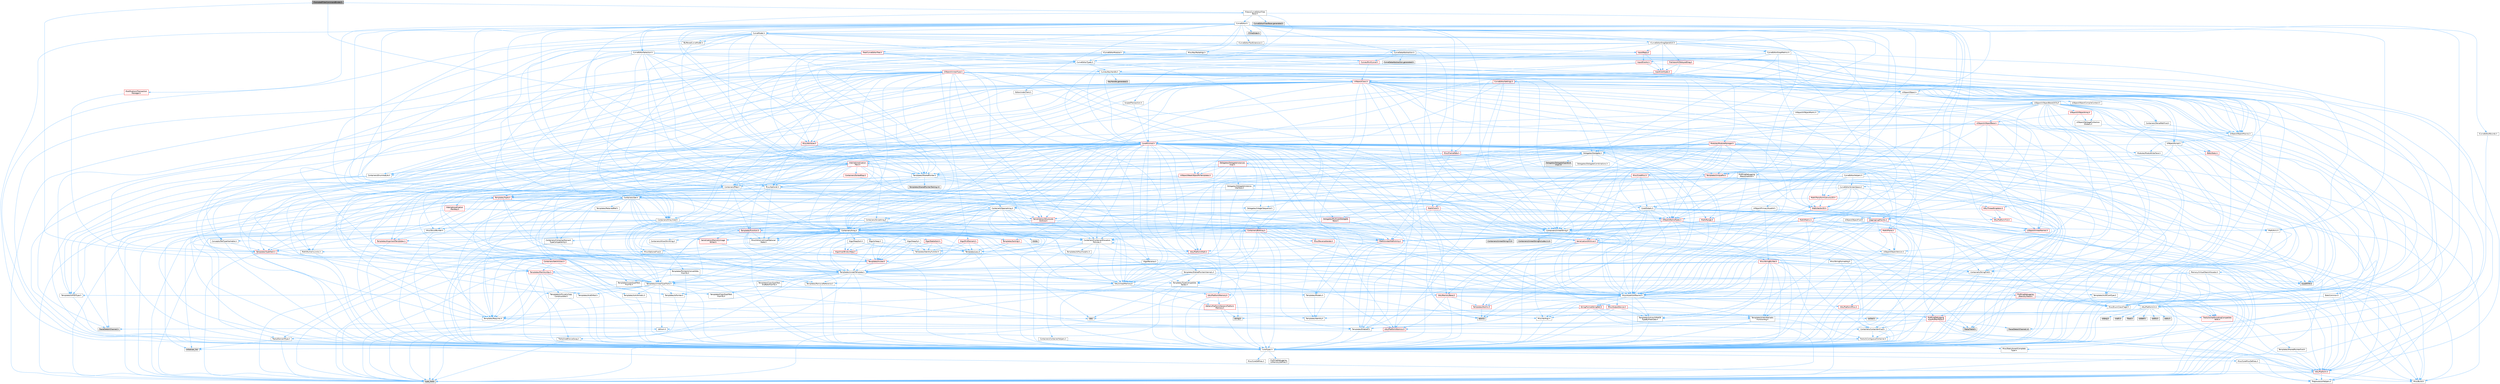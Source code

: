 digraph "PromotedFilterCommandBinder.h"
{
 // INTERACTIVE_SVG=YES
 // LATEX_PDF_SIZE
  bgcolor="transparent";
  edge [fontname=Helvetica,fontsize=10,labelfontname=Helvetica,labelfontsize=10];
  node [fontname=Helvetica,fontsize=10,shape=box,height=0.2,width=0.4];
  Node1 [id="Node000001",label="PromotedFilterCommandBinder.h",height=0.2,width=0.4,color="gray40", fillcolor="grey60", style="filled", fontcolor="black",tooltip=" "];
  Node1 -> Node2 [id="edge1_Node000001_Node000002",color="steelblue1",style="solid",tooltip=" "];
  Node2 [id="Node000002",label="Filters/CurveEditorFilter\lBase.h",height=0.2,width=0.4,color="grey40", fillcolor="white", style="filled",URL="$d9/d6a/CurveEditorFilterBase_8h.html",tooltip=" "];
  Node2 -> Node3 [id="edge2_Node000002_Node000003",color="steelblue1",style="solid",tooltip=" "];
  Node3 [id="Node000003",label="UObject/Object.h",height=0.2,width=0.4,color="grey40", fillcolor="white", style="filled",URL="$db/dbf/Object_8h.html",tooltip=" "];
  Node3 -> Node4 [id="edge3_Node000003_Node000004",color="steelblue1",style="solid",tooltip=" "];
  Node4 [id="Node000004",label="UObject/Script.h",height=0.2,width=0.4,color="grey40", fillcolor="white", style="filled",URL="$de/dc6/Script_8h.html",tooltip=" "];
  Node4 -> Node5 [id="edge4_Node000004_Node000005",color="steelblue1",style="solid",tooltip=" "];
  Node5 [id="Node000005",label="Delegates/Delegate.h",height=0.2,width=0.4,color="grey40", fillcolor="white", style="filled",URL="$d4/d80/Delegate_8h.html",tooltip=" "];
  Node5 -> Node6 [id="edge5_Node000005_Node000006",color="steelblue1",style="solid",tooltip=" "];
  Node6 [id="Node000006",label="CoreTypes.h",height=0.2,width=0.4,color="grey40", fillcolor="white", style="filled",URL="$dc/dec/CoreTypes_8h.html",tooltip=" "];
  Node6 -> Node7 [id="edge6_Node000006_Node000007",color="steelblue1",style="solid",tooltip=" "];
  Node7 [id="Node000007",label="HAL/Platform.h",height=0.2,width=0.4,color="red", fillcolor="#FFF0F0", style="filled",URL="$d9/dd0/Platform_8h.html",tooltip=" "];
  Node7 -> Node8 [id="edge7_Node000007_Node000008",color="steelblue1",style="solid",tooltip=" "];
  Node8 [id="Node000008",label="Misc/Build.h",height=0.2,width=0.4,color="grey40", fillcolor="white", style="filled",URL="$d3/dbb/Build_8h.html",tooltip=" "];
  Node7 -> Node10 [id="edge8_Node000007_Node000010",color="steelblue1",style="solid",tooltip=" "];
  Node10 [id="Node000010",label="type_traits",height=0.2,width=0.4,color="grey60", fillcolor="#E0E0E0", style="filled",tooltip=" "];
  Node7 -> Node11 [id="edge9_Node000007_Node000011",color="steelblue1",style="solid",tooltip=" "];
  Node11 [id="Node000011",label="PreprocessorHelpers.h",height=0.2,width=0.4,color="grey40", fillcolor="white", style="filled",URL="$db/ddb/PreprocessorHelpers_8h.html",tooltip=" "];
  Node6 -> Node17 [id="edge10_Node000006_Node000017",color="steelblue1",style="solid",tooltip=" "];
  Node17 [id="Node000017",label="ProfilingDebugging\l/UMemoryDefines.h",height=0.2,width=0.4,color="grey40", fillcolor="white", style="filled",URL="$d2/da2/UMemoryDefines_8h.html",tooltip=" "];
  Node6 -> Node18 [id="edge11_Node000006_Node000018",color="steelblue1",style="solid",tooltip=" "];
  Node18 [id="Node000018",label="Misc/CoreMiscDefines.h",height=0.2,width=0.4,color="grey40", fillcolor="white", style="filled",URL="$da/d38/CoreMiscDefines_8h.html",tooltip=" "];
  Node18 -> Node7 [id="edge12_Node000018_Node000007",color="steelblue1",style="solid",tooltip=" "];
  Node18 -> Node11 [id="edge13_Node000018_Node000011",color="steelblue1",style="solid",tooltip=" "];
  Node6 -> Node19 [id="edge14_Node000006_Node000019",color="steelblue1",style="solid",tooltip=" "];
  Node19 [id="Node000019",label="Misc/CoreDefines.h",height=0.2,width=0.4,color="grey40", fillcolor="white", style="filled",URL="$d3/dd2/CoreDefines_8h.html",tooltip=" "];
  Node5 -> Node20 [id="edge15_Node000005_Node000020",color="steelblue1",style="solid",tooltip=" "];
  Node20 [id="Node000020",label="Misc/AssertionMacros.h",height=0.2,width=0.4,color="grey40", fillcolor="white", style="filled",URL="$d0/dfa/AssertionMacros_8h.html",tooltip=" "];
  Node20 -> Node6 [id="edge16_Node000020_Node000006",color="steelblue1",style="solid",tooltip=" "];
  Node20 -> Node7 [id="edge17_Node000020_Node000007",color="steelblue1",style="solid",tooltip=" "];
  Node20 -> Node21 [id="edge18_Node000020_Node000021",color="steelblue1",style="solid",tooltip=" "];
  Node21 [id="Node000021",label="HAL/PlatformMisc.h",height=0.2,width=0.4,color="red", fillcolor="#FFF0F0", style="filled",URL="$d0/df5/PlatformMisc_8h.html",tooltip=" "];
  Node21 -> Node6 [id="edge19_Node000021_Node000006",color="steelblue1",style="solid",tooltip=" "];
  Node21 -> Node49 [id="edge20_Node000021_Node000049",color="steelblue1",style="solid",tooltip=" "];
  Node49 [id="Node000049",label="ProfilingDebugging\l/CpuProfilerTrace.h",height=0.2,width=0.4,color="red", fillcolor="#FFF0F0", style="filled",URL="$da/dcb/CpuProfilerTrace_8h.html",tooltip=" "];
  Node49 -> Node6 [id="edge21_Node000049_Node000006",color="steelblue1",style="solid",tooltip=" "];
  Node49 -> Node29 [id="edge22_Node000049_Node000029",color="steelblue1",style="solid",tooltip=" "];
  Node29 [id="Node000029",label="Containers/ContainersFwd.h",height=0.2,width=0.4,color="grey40", fillcolor="white", style="filled",URL="$d4/d0a/ContainersFwd_8h.html",tooltip=" "];
  Node29 -> Node7 [id="edge23_Node000029_Node000007",color="steelblue1",style="solid",tooltip=" "];
  Node29 -> Node6 [id="edge24_Node000029_Node000006",color="steelblue1",style="solid",tooltip=" "];
  Node29 -> Node26 [id="edge25_Node000029_Node000026",color="steelblue1",style="solid",tooltip=" "];
  Node26 [id="Node000026",label="Traits/IsContiguousContainer.h",height=0.2,width=0.4,color="grey40", fillcolor="white", style="filled",URL="$d5/d3c/IsContiguousContainer_8h.html",tooltip=" "];
  Node26 -> Node6 [id="edge26_Node000026_Node000006",color="steelblue1",style="solid",tooltip=" "];
  Node26 -> Node27 [id="edge27_Node000026_Node000027",color="steelblue1",style="solid",tooltip=" "];
  Node27 [id="Node000027",label="Misc/StaticAssertComplete\lType.h",height=0.2,width=0.4,color="grey40", fillcolor="white", style="filled",URL="$d5/d4e/StaticAssertCompleteType_8h.html",tooltip=" "];
  Node26 -> Node25 [id="edge28_Node000026_Node000025",color="steelblue1",style="solid",tooltip=" "];
  Node25 [id="Node000025",label="initializer_list",height=0.2,width=0.4,color="grey60", fillcolor="#E0E0E0", style="filled",tooltip=" "];
  Node49 -> Node50 [id="edge29_Node000049_Node000050",color="steelblue1",style="solid",tooltip=" "];
  Node50 [id="Node000050",label="HAL/PlatformAtomics.h",height=0.2,width=0.4,color="red", fillcolor="#FFF0F0", style="filled",URL="$d3/d36/PlatformAtomics_8h.html",tooltip=" "];
  Node50 -> Node6 [id="edge30_Node000050_Node000006",color="steelblue1",style="solid",tooltip=" "];
  Node49 -> Node11 [id="edge31_Node000049_Node000011",color="steelblue1",style="solid",tooltip=" "];
  Node49 -> Node8 [id="edge32_Node000049_Node000008",color="steelblue1",style="solid",tooltip=" "];
  Node49 -> Node54 [id="edge33_Node000049_Node000054",color="steelblue1",style="solid",tooltip=" "];
  Node54 [id="Node000054",label="Trace/Detail/Channel.h",height=0.2,width=0.4,color="grey60", fillcolor="#E0E0E0", style="filled",tooltip=" "];
  Node49 -> Node55 [id="edge34_Node000049_Node000055",color="steelblue1",style="solid",tooltip=" "];
  Node55 [id="Node000055",label="Trace/Detail/Channel.inl",height=0.2,width=0.4,color="grey60", fillcolor="#E0E0E0", style="filled",tooltip=" "];
  Node49 -> Node56 [id="edge35_Node000049_Node000056",color="steelblue1",style="solid",tooltip=" "];
  Node56 [id="Node000056",label="Trace/Trace.h",height=0.2,width=0.4,color="grey60", fillcolor="#E0E0E0", style="filled",tooltip=" "];
  Node20 -> Node11 [id="edge36_Node000020_Node000011",color="steelblue1",style="solid",tooltip=" "];
  Node20 -> Node57 [id="edge37_Node000020_Node000057",color="steelblue1",style="solid",tooltip=" "];
  Node57 [id="Node000057",label="Templates/EnableIf.h",height=0.2,width=0.4,color="grey40", fillcolor="white", style="filled",URL="$d7/d60/EnableIf_8h.html",tooltip=" "];
  Node57 -> Node6 [id="edge38_Node000057_Node000006",color="steelblue1",style="solid",tooltip=" "];
  Node20 -> Node58 [id="edge39_Node000020_Node000058",color="steelblue1",style="solid",tooltip=" "];
  Node58 [id="Node000058",label="Templates/IsArrayOrRefOf\lTypeByPredicate.h",height=0.2,width=0.4,color="grey40", fillcolor="white", style="filled",URL="$d6/da1/IsArrayOrRefOfTypeByPredicate_8h.html",tooltip=" "];
  Node58 -> Node6 [id="edge40_Node000058_Node000006",color="steelblue1",style="solid",tooltip=" "];
  Node20 -> Node59 [id="edge41_Node000020_Node000059",color="steelblue1",style="solid",tooltip=" "];
  Node59 [id="Node000059",label="Templates/IsValidVariadic\lFunctionArg.h",height=0.2,width=0.4,color="grey40", fillcolor="white", style="filled",URL="$d0/dc8/IsValidVariadicFunctionArg_8h.html",tooltip=" "];
  Node59 -> Node6 [id="edge42_Node000059_Node000006",color="steelblue1",style="solid",tooltip=" "];
  Node59 -> Node60 [id="edge43_Node000059_Node000060",color="steelblue1",style="solid",tooltip=" "];
  Node60 [id="Node000060",label="IsEnum.h",height=0.2,width=0.4,color="grey40", fillcolor="white", style="filled",URL="$d4/de5/IsEnum_8h.html",tooltip=" "];
  Node59 -> Node10 [id="edge44_Node000059_Node000010",color="steelblue1",style="solid",tooltip=" "];
  Node20 -> Node61 [id="edge45_Node000020_Node000061",color="steelblue1",style="solid",tooltip=" "];
  Node61 [id="Node000061",label="Traits/IsCharEncodingCompatible\lWith.h",height=0.2,width=0.4,color="red", fillcolor="#FFF0F0", style="filled",URL="$df/dd1/IsCharEncodingCompatibleWith_8h.html",tooltip=" "];
  Node61 -> Node10 [id="edge46_Node000061_Node000010",color="steelblue1",style="solid",tooltip=" "];
  Node20 -> Node63 [id="edge47_Node000020_Node000063",color="steelblue1",style="solid",tooltip=" "];
  Node63 [id="Node000063",label="Misc/VarArgs.h",height=0.2,width=0.4,color="grey40", fillcolor="white", style="filled",URL="$d5/d6f/VarArgs_8h.html",tooltip=" "];
  Node63 -> Node6 [id="edge48_Node000063_Node000006",color="steelblue1",style="solid",tooltip=" "];
  Node20 -> Node64 [id="edge49_Node000020_Node000064",color="steelblue1",style="solid",tooltip=" "];
  Node64 [id="Node000064",label="String/FormatStringSan.h",height=0.2,width=0.4,color="red", fillcolor="#FFF0F0", style="filled",URL="$d3/d8b/FormatStringSan_8h.html",tooltip=" "];
  Node64 -> Node10 [id="edge50_Node000064_Node000010",color="steelblue1",style="solid",tooltip=" "];
  Node64 -> Node6 [id="edge51_Node000064_Node000006",color="steelblue1",style="solid",tooltip=" "];
  Node64 -> Node65 [id="edge52_Node000064_Node000065",color="steelblue1",style="solid",tooltip=" "];
  Node65 [id="Node000065",label="Templates/Requires.h",height=0.2,width=0.4,color="grey40", fillcolor="white", style="filled",URL="$dc/d96/Requires_8h.html",tooltip=" "];
  Node65 -> Node57 [id="edge53_Node000065_Node000057",color="steelblue1",style="solid",tooltip=" "];
  Node65 -> Node10 [id="edge54_Node000065_Node000010",color="steelblue1",style="solid",tooltip=" "];
  Node64 -> Node66 [id="edge55_Node000064_Node000066",color="steelblue1",style="solid",tooltip=" "];
  Node66 [id="Node000066",label="Templates/Identity.h",height=0.2,width=0.4,color="grey40", fillcolor="white", style="filled",URL="$d0/dd5/Identity_8h.html",tooltip=" "];
  Node64 -> Node59 [id="edge56_Node000064_Node000059",color="steelblue1",style="solid",tooltip=" "];
  Node64 -> Node29 [id="edge57_Node000064_Node000029",color="steelblue1",style="solid",tooltip=" "];
  Node20 -> Node70 [id="edge58_Node000020_Node000070",color="steelblue1",style="solid",tooltip=" "];
  Node70 [id="Node000070",label="atomic",height=0.2,width=0.4,color="grey60", fillcolor="#E0E0E0", style="filled",tooltip=" "];
  Node5 -> Node71 [id="edge59_Node000005_Node000071",color="steelblue1",style="solid",tooltip=" "];
  Node71 [id="Node000071",label="UObject/NameTypes.h",height=0.2,width=0.4,color="red", fillcolor="#FFF0F0", style="filled",URL="$d6/d35/NameTypes_8h.html",tooltip=" "];
  Node71 -> Node6 [id="edge60_Node000071_Node000006",color="steelblue1",style="solid",tooltip=" "];
  Node71 -> Node20 [id="edge61_Node000071_Node000020",color="steelblue1",style="solid",tooltip=" "];
  Node71 -> Node72 [id="edge62_Node000071_Node000072",color="steelblue1",style="solid",tooltip=" "];
  Node72 [id="Node000072",label="HAL/UnrealMemory.h",height=0.2,width=0.4,color="grey40", fillcolor="white", style="filled",URL="$d9/d96/UnrealMemory_8h.html",tooltip=" "];
  Node72 -> Node6 [id="edge63_Node000072_Node000006",color="steelblue1",style="solid",tooltip=" "];
  Node72 -> Node73 [id="edge64_Node000072_Node000073",color="steelblue1",style="solid",tooltip=" "];
  Node73 [id="Node000073",label="GenericPlatform/GenericPlatform\lMemory.h",height=0.2,width=0.4,color="red", fillcolor="#FFF0F0", style="filled",URL="$dd/d22/GenericPlatformMemory_8h.html",tooltip=" "];
  Node73 -> Node6 [id="edge65_Node000073_Node000006",color="steelblue1",style="solid",tooltip=" "];
  Node73 -> Node42 [id="edge66_Node000073_Node000042",color="steelblue1",style="solid",tooltip=" "];
  Node42 [id="Node000042",label="string.h",height=0.2,width=0.4,color="grey60", fillcolor="#E0E0E0", style="filled",tooltip=" "];
  Node73 -> Node35 [id="edge67_Node000073_Node000035",color="steelblue1",style="solid",tooltip=" "];
  Node35 [id="Node000035",label="wchar.h",height=0.2,width=0.4,color="grey60", fillcolor="#E0E0E0", style="filled",tooltip=" "];
  Node72 -> Node76 [id="edge68_Node000072_Node000076",color="steelblue1",style="solid",tooltip=" "];
  Node76 [id="Node000076",label="HAL/MemoryBase.h",height=0.2,width=0.4,color="red", fillcolor="#FFF0F0", style="filled",URL="$d6/d9f/MemoryBase_8h.html",tooltip=" "];
  Node76 -> Node6 [id="edge69_Node000076_Node000006",color="steelblue1",style="solid",tooltip=" "];
  Node76 -> Node50 [id="edge70_Node000076_Node000050",color="steelblue1",style="solid",tooltip=" "];
  Node76 -> Node33 [id="edge71_Node000076_Node000033",color="steelblue1",style="solid",tooltip=" "];
  Node33 [id="Node000033",label="HAL/PlatformCrt.h",height=0.2,width=0.4,color="grey40", fillcolor="white", style="filled",URL="$d8/d75/PlatformCrt_8h.html",tooltip=" "];
  Node33 -> Node34 [id="edge72_Node000033_Node000034",color="steelblue1",style="solid",tooltip=" "];
  Node34 [id="Node000034",label="new",height=0.2,width=0.4,color="grey60", fillcolor="#E0E0E0", style="filled",tooltip=" "];
  Node33 -> Node35 [id="edge73_Node000033_Node000035",color="steelblue1",style="solid",tooltip=" "];
  Node33 -> Node36 [id="edge74_Node000033_Node000036",color="steelblue1",style="solid",tooltip=" "];
  Node36 [id="Node000036",label="stddef.h",height=0.2,width=0.4,color="grey60", fillcolor="#E0E0E0", style="filled",tooltip=" "];
  Node33 -> Node37 [id="edge75_Node000033_Node000037",color="steelblue1",style="solid",tooltip=" "];
  Node37 [id="Node000037",label="stdlib.h",height=0.2,width=0.4,color="grey60", fillcolor="#E0E0E0", style="filled",tooltip=" "];
  Node33 -> Node38 [id="edge76_Node000033_Node000038",color="steelblue1",style="solid",tooltip=" "];
  Node38 [id="Node000038",label="stdio.h",height=0.2,width=0.4,color="grey60", fillcolor="#E0E0E0", style="filled",tooltip=" "];
  Node33 -> Node39 [id="edge77_Node000033_Node000039",color="steelblue1",style="solid",tooltip=" "];
  Node39 [id="Node000039",label="stdarg.h",height=0.2,width=0.4,color="grey60", fillcolor="#E0E0E0", style="filled",tooltip=" "];
  Node33 -> Node40 [id="edge78_Node000033_Node000040",color="steelblue1",style="solid",tooltip=" "];
  Node40 [id="Node000040",label="math.h",height=0.2,width=0.4,color="grey60", fillcolor="#E0E0E0", style="filled",tooltip=" "];
  Node33 -> Node41 [id="edge79_Node000033_Node000041",color="steelblue1",style="solid",tooltip=" "];
  Node41 [id="Node000041",label="float.h",height=0.2,width=0.4,color="grey60", fillcolor="#E0E0E0", style="filled",tooltip=" "];
  Node33 -> Node42 [id="edge80_Node000033_Node000042",color="steelblue1",style="solid",tooltip=" "];
  Node76 -> Node78 [id="edge81_Node000076_Node000078",color="steelblue1",style="solid",tooltip=" "];
  Node78 [id="Node000078",label="Misc/OutputDevice.h",height=0.2,width=0.4,color="red", fillcolor="#FFF0F0", style="filled",URL="$d7/d32/OutputDevice_8h.html",tooltip=" "];
  Node78 -> Node6 [id="edge82_Node000078_Node000006",color="steelblue1",style="solid",tooltip=" "];
  Node78 -> Node63 [id="edge83_Node000078_Node000063",color="steelblue1",style="solid",tooltip=" "];
  Node78 -> Node58 [id="edge84_Node000078_Node000058",color="steelblue1",style="solid",tooltip=" "];
  Node78 -> Node59 [id="edge85_Node000078_Node000059",color="steelblue1",style="solid",tooltip=" "];
  Node78 -> Node61 [id="edge86_Node000078_Node000061",color="steelblue1",style="solid",tooltip=" "];
  Node76 -> Node80 [id="edge87_Node000076_Node000080",color="steelblue1",style="solid",tooltip=" "];
  Node80 [id="Node000080",label="Templates/Atomic.h",height=0.2,width=0.4,color="red", fillcolor="#FFF0F0", style="filled",URL="$d3/d91/Atomic_8h.html",tooltip=" "];
  Node80 -> Node70 [id="edge88_Node000080_Node000070",color="steelblue1",style="solid",tooltip=" "];
  Node72 -> Node89 [id="edge89_Node000072_Node000089",color="steelblue1",style="solid",tooltip=" "];
  Node89 [id="Node000089",label="HAL/PlatformMemory.h",height=0.2,width=0.4,color="red", fillcolor="#FFF0F0", style="filled",URL="$de/d68/PlatformMemory_8h.html",tooltip=" "];
  Node89 -> Node6 [id="edge90_Node000089_Node000006",color="steelblue1",style="solid",tooltip=" "];
  Node89 -> Node73 [id="edge91_Node000089_Node000073",color="steelblue1",style="solid",tooltip=" "];
  Node72 -> Node91 [id="edge92_Node000072_Node000091",color="steelblue1",style="solid",tooltip=" "];
  Node91 [id="Node000091",label="ProfilingDebugging\l/MemoryTrace.h",height=0.2,width=0.4,color="red", fillcolor="#FFF0F0", style="filled",URL="$da/dd7/MemoryTrace_8h.html",tooltip=" "];
  Node91 -> Node7 [id="edge93_Node000091_Node000007",color="steelblue1",style="solid",tooltip=" "];
  Node91 -> Node45 [id="edge94_Node000091_Node000045",color="steelblue1",style="solid",tooltip=" "];
  Node45 [id="Node000045",label="Misc/EnumClassFlags.h",height=0.2,width=0.4,color="grey40", fillcolor="white", style="filled",URL="$d8/de7/EnumClassFlags_8h.html",tooltip=" "];
  Node91 -> Node56 [id="edge95_Node000091_Node000056",color="steelblue1",style="solid",tooltip=" "];
  Node72 -> Node92 [id="edge96_Node000072_Node000092",color="steelblue1",style="solid",tooltip=" "];
  Node92 [id="Node000092",label="Templates/IsPointer.h",height=0.2,width=0.4,color="grey40", fillcolor="white", style="filled",URL="$d7/d05/IsPointer_8h.html",tooltip=" "];
  Node92 -> Node6 [id="edge97_Node000092_Node000006",color="steelblue1",style="solid",tooltip=" "];
  Node71 -> Node93 [id="edge98_Node000071_Node000093",color="steelblue1",style="solid",tooltip=" "];
  Node93 [id="Node000093",label="Templates/UnrealTypeTraits.h",height=0.2,width=0.4,color="grey40", fillcolor="white", style="filled",URL="$d2/d2d/UnrealTypeTraits_8h.html",tooltip=" "];
  Node93 -> Node6 [id="edge99_Node000093_Node000006",color="steelblue1",style="solid",tooltip=" "];
  Node93 -> Node92 [id="edge100_Node000093_Node000092",color="steelblue1",style="solid",tooltip=" "];
  Node93 -> Node20 [id="edge101_Node000093_Node000020",color="steelblue1",style="solid",tooltip=" "];
  Node93 -> Node85 [id="edge102_Node000093_Node000085",color="steelblue1",style="solid",tooltip=" "];
  Node85 [id="Node000085",label="Templates/AndOrNot.h",height=0.2,width=0.4,color="grey40", fillcolor="white", style="filled",URL="$db/d0a/AndOrNot_8h.html",tooltip=" "];
  Node85 -> Node6 [id="edge103_Node000085_Node000006",color="steelblue1",style="solid",tooltip=" "];
  Node93 -> Node57 [id="edge104_Node000093_Node000057",color="steelblue1",style="solid",tooltip=" "];
  Node93 -> Node94 [id="edge105_Node000093_Node000094",color="steelblue1",style="solid",tooltip=" "];
  Node94 [id="Node000094",label="Templates/IsArithmetic.h",height=0.2,width=0.4,color="grey40", fillcolor="white", style="filled",URL="$d2/d5d/IsArithmetic_8h.html",tooltip=" "];
  Node94 -> Node6 [id="edge106_Node000094_Node000006",color="steelblue1",style="solid",tooltip=" "];
  Node93 -> Node60 [id="edge107_Node000093_Node000060",color="steelblue1",style="solid",tooltip=" "];
  Node93 -> Node95 [id="edge108_Node000093_Node000095",color="steelblue1",style="solid",tooltip=" "];
  Node95 [id="Node000095",label="Templates/Models.h",height=0.2,width=0.4,color="grey40", fillcolor="white", style="filled",URL="$d3/d0c/Models_8h.html",tooltip=" "];
  Node95 -> Node66 [id="edge109_Node000095_Node000066",color="steelblue1",style="solid",tooltip=" "];
  Node93 -> Node96 [id="edge110_Node000093_Node000096",color="steelblue1",style="solid",tooltip=" "];
  Node96 [id="Node000096",label="Templates/IsPODType.h",height=0.2,width=0.4,color="grey40", fillcolor="white", style="filled",URL="$d7/db1/IsPODType_8h.html",tooltip=" "];
  Node96 -> Node6 [id="edge111_Node000096_Node000006",color="steelblue1",style="solid",tooltip=" "];
  Node93 -> Node97 [id="edge112_Node000093_Node000097",color="steelblue1",style="solid",tooltip=" "];
  Node97 [id="Node000097",label="Templates/IsUECoreType.h",height=0.2,width=0.4,color="grey40", fillcolor="white", style="filled",URL="$d1/db8/IsUECoreType_8h.html",tooltip=" "];
  Node97 -> Node6 [id="edge113_Node000097_Node000006",color="steelblue1",style="solid",tooltip=" "];
  Node97 -> Node10 [id="edge114_Node000097_Node000010",color="steelblue1",style="solid",tooltip=" "];
  Node93 -> Node86 [id="edge115_Node000093_Node000086",color="steelblue1",style="solid",tooltip=" "];
  Node86 [id="Node000086",label="Templates/IsTriviallyCopy\lConstructible.h",height=0.2,width=0.4,color="grey40", fillcolor="white", style="filled",URL="$d3/d78/IsTriviallyCopyConstructible_8h.html",tooltip=" "];
  Node86 -> Node6 [id="edge116_Node000086_Node000006",color="steelblue1",style="solid",tooltip=" "];
  Node86 -> Node10 [id="edge117_Node000086_Node000010",color="steelblue1",style="solid",tooltip=" "];
  Node71 -> Node98 [id="edge118_Node000071_Node000098",color="steelblue1",style="solid",tooltip=" "];
  Node98 [id="Node000098",label="Templates/UnrealTemplate.h",height=0.2,width=0.4,color="grey40", fillcolor="white", style="filled",URL="$d4/d24/UnrealTemplate_8h.html",tooltip=" "];
  Node98 -> Node6 [id="edge119_Node000098_Node000006",color="steelblue1",style="solid",tooltip=" "];
  Node98 -> Node92 [id="edge120_Node000098_Node000092",color="steelblue1",style="solid",tooltip=" "];
  Node98 -> Node72 [id="edge121_Node000098_Node000072",color="steelblue1",style="solid",tooltip=" "];
  Node98 -> Node99 [id="edge122_Node000098_Node000099",color="steelblue1",style="solid",tooltip=" "];
  Node99 [id="Node000099",label="Templates/CopyQualifiers\lAndRefsFromTo.h",height=0.2,width=0.4,color="grey40", fillcolor="white", style="filled",URL="$d3/db3/CopyQualifiersAndRefsFromTo_8h.html",tooltip=" "];
  Node99 -> Node100 [id="edge123_Node000099_Node000100",color="steelblue1",style="solid",tooltip=" "];
  Node100 [id="Node000100",label="Templates/CopyQualifiers\lFromTo.h",height=0.2,width=0.4,color="grey40", fillcolor="white", style="filled",URL="$d5/db4/CopyQualifiersFromTo_8h.html",tooltip=" "];
  Node98 -> Node93 [id="edge124_Node000098_Node000093",color="steelblue1",style="solid",tooltip=" "];
  Node98 -> Node101 [id="edge125_Node000098_Node000101",color="steelblue1",style="solid",tooltip=" "];
  Node101 [id="Node000101",label="Templates/RemoveReference.h",height=0.2,width=0.4,color="grey40", fillcolor="white", style="filled",URL="$da/dbe/RemoveReference_8h.html",tooltip=" "];
  Node101 -> Node6 [id="edge126_Node000101_Node000006",color="steelblue1",style="solid",tooltip=" "];
  Node98 -> Node65 [id="edge127_Node000098_Node000065",color="steelblue1",style="solid",tooltip=" "];
  Node98 -> Node102 [id="edge128_Node000098_Node000102",color="steelblue1",style="solid",tooltip=" "];
  Node102 [id="Node000102",label="Templates/TypeCompatible\lBytes.h",height=0.2,width=0.4,color="grey40", fillcolor="white", style="filled",URL="$df/d0a/TypeCompatibleBytes_8h.html",tooltip=" "];
  Node102 -> Node6 [id="edge129_Node000102_Node000006",color="steelblue1",style="solid",tooltip=" "];
  Node102 -> Node42 [id="edge130_Node000102_Node000042",color="steelblue1",style="solid",tooltip=" "];
  Node102 -> Node34 [id="edge131_Node000102_Node000034",color="steelblue1",style="solid",tooltip=" "];
  Node102 -> Node10 [id="edge132_Node000102_Node000010",color="steelblue1",style="solid",tooltip=" "];
  Node98 -> Node66 [id="edge133_Node000098_Node000066",color="steelblue1",style="solid",tooltip=" "];
  Node98 -> Node26 [id="edge134_Node000098_Node000026",color="steelblue1",style="solid",tooltip=" "];
  Node98 -> Node103 [id="edge135_Node000098_Node000103",color="steelblue1",style="solid",tooltip=" "];
  Node103 [id="Node000103",label="Traits/UseBitwiseSwap.h",height=0.2,width=0.4,color="grey40", fillcolor="white", style="filled",URL="$db/df3/UseBitwiseSwap_8h.html",tooltip=" "];
  Node103 -> Node6 [id="edge136_Node000103_Node000006",color="steelblue1",style="solid",tooltip=" "];
  Node103 -> Node10 [id="edge137_Node000103_Node000010",color="steelblue1",style="solid",tooltip=" "];
  Node98 -> Node10 [id="edge138_Node000098_Node000010",color="steelblue1",style="solid",tooltip=" "];
  Node71 -> Node104 [id="edge139_Node000071_Node000104",color="steelblue1",style="solid",tooltip=" "];
  Node104 [id="Node000104",label="Containers/UnrealString.h",height=0.2,width=0.4,color="grey40", fillcolor="white", style="filled",URL="$d5/dba/UnrealString_8h.html",tooltip=" "];
  Node104 -> Node105 [id="edge140_Node000104_Node000105",color="steelblue1",style="solid",tooltip=" "];
  Node105 [id="Node000105",label="Containers/UnrealStringIncludes.h.inl",height=0.2,width=0.4,color="grey60", fillcolor="#E0E0E0", style="filled",tooltip=" "];
  Node104 -> Node106 [id="edge141_Node000104_Node000106",color="steelblue1",style="solid",tooltip=" "];
  Node106 [id="Node000106",label="Containers/UnrealString.h.inl",height=0.2,width=0.4,color="grey60", fillcolor="#E0E0E0", style="filled",tooltip=" "];
  Node104 -> Node107 [id="edge142_Node000104_Node000107",color="steelblue1",style="solid",tooltip=" "];
  Node107 [id="Node000107",label="Misc/StringFormatArg.h",height=0.2,width=0.4,color="grey40", fillcolor="white", style="filled",URL="$d2/d16/StringFormatArg_8h.html",tooltip=" "];
  Node107 -> Node29 [id="edge143_Node000107_Node000029",color="steelblue1",style="solid",tooltip=" "];
  Node71 -> Node23 [id="edge144_Node000071_Node000023",color="steelblue1",style="solid",tooltip=" "];
  Node23 [id="Node000023",label="Containers/StringFwd.h",height=0.2,width=0.4,color="grey40", fillcolor="white", style="filled",URL="$df/d37/StringFwd_8h.html",tooltip=" "];
  Node23 -> Node6 [id="edge145_Node000023_Node000006",color="steelblue1",style="solid",tooltip=" "];
  Node23 -> Node24 [id="edge146_Node000023_Node000024",color="steelblue1",style="solid",tooltip=" "];
  Node24 [id="Node000024",label="Traits/ElementType.h",height=0.2,width=0.4,color="grey40", fillcolor="white", style="filled",URL="$d5/d4f/ElementType_8h.html",tooltip=" "];
  Node24 -> Node7 [id="edge147_Node000024_Node000007",color="steelblue1",style="solid",tooltip=" "];
  Node24 -> Node25 [id="edge148_Node000024_Node000025",color="steelblue1",style="solid",tooltip=" "];
  Node24 -> Node10 [id="edge149_Node000024_Node000010",color="steelblue1",style="solid",tooltip=" "];
  Node23 -> Node26 [id="edge150_Node000023_Node000026",color="steelblue1",style="solid",tooltip=" "];
  Node71 -> Node176 [id="edge151_Node000071_Node000176",color="steelblue1",style="solid",tooltip=" "];
  Node176 [id="Node000176",label="UObject/UnrealNames.h",height=0.2,width=0.4,color="red", fillcolor="#FFF0F0", style="filled",URL="$d8/db1/UnrealNames_8h.html",tooltip=" "];
  Node176 -> Node6 [id="edge152_Node000176_Node000006",color="steelblue1",style="solid",tooltip=" "];
  Node71 -> Node80 [id="edge153_Node000071_Node000080",color="steelblue1",style="solid",tooltip=" "];
  Node71 -> Node125 [id="edge154_Node000071_Node000125",color="steelblue1",style="solid",tooltip=" "];
  Node125 [id="Node000125",label="Misc/IntrusiveUnsetOptional\lState.h",height=0.2,width=0.4,color="grey40", fillcolor="white", style="filled",URL="$d2/d0a/IntrusiveUnsetOptionalState_8h.html",tooltip=" "];
  Node125 -> Node126 [id="edge155_Node000125_Node000126",color="steelblue1",style="solid",tooltip=" "];
  Node126 [id="Node000126",label="Misc/OptionalFwd.h",height=0.2,width=0.4,color="grey40", fillcolor="white", style="filled",URL="$dc/d50/OptionalFwd_8h.html",tooltip=" "];
  Node71 -> Node178 [id="edge156_Node000071_Node000178",color="steelblue1",style="solid",tooltip=" "];
  Node178 [id="Node000178",label="Misc/StringBuilder.h",height=0.2,width=0.4,color="red", fillcolor="#FFF0F0", style="filled",URL="$d4/d52/StringBuilder_8h.html",tooltip=" "];
  Node178 -> Node23 [id="edge157_Node000178_Node000023",color="steelblue1",style="solid",tooltip=" "];
  Node178 -> Node6 [id="edge158_Node000178_Node000006",color="steelblue1",style="solid",tooltip=" "];
  Node178 -> Node72 [id="edge159_Node000178_Node000072",color="steelblue1",style="solid",tooltip=" "];
  Node178 -> Node20 [id="edge160_Node000178_Node000020",color="steelblue1",style="solid",tooltip=" "];
  Node178 -> Node57 [id="edge161_Node000178_Node000057",color="steelblue1",style="solid",tooltip=" "];
  Node178 -> Node58 [id="edge162_Node000178_Node000058",color="steelblue1",style="solid",tooltip=" "];
  Node178 -> Node59 [id="edge163_Node000178_Node000059",color="steelblue1",style="solid",tooltip=" "];
  Node178 -> Node65 [id="edge164_Node000178_Node000065",color="steelblue1",style="solid",tooltip=" "];
  Node178 -> Node98 [id="edge165_Node000178_Node000098",color="steelblue1",style="solid",tooltip=" "];
  Node178 -> Node93 [id="edge166_Node000178_Node000093",color="steelblue1",style="solid",tooltip=" "];
  Node178 -> Node61 [id="edge167_Node000178_Node000061",color="steelblue1",style="solid",tooltip=" "];
  Node178 -> Node26 [id="edge168_Node000178_Node000026",color="steelblue1",style="solid",tooltip=" "];
  Node178 -> Node10 [id="edge169_Node000178_Node000010",color="steelblue1",style="solid",tooltip=" "];
  Node71 -> Node56 [id="edge170_Node000071_Node000056",color="steelblue1",style="solid",tooltip=" "];
  Node5 -> Node184 [id="edge171_Node000005_Node000184",color="steelblue1",style="solid",tooltip=" "];
  Node184 [id="Node000184",label="Templates/SharedPointer.h",height=0.2,width=0.4,color="grey40", fillcolor="white", style="filled",URL="$d2/d17/SharedPointer_8h.html",tooltip=" "];
  Node184 -> Node6 [id="edge172_Node000184_Node000006",color="steelblue1",style="solid",tooltip=" "];
  Node184 -> Node125 [id="edge173_Node000184_Node000125",color="steelblue1",style="solid",tooltip=" "];
  Node184 -> Node185 [id="edge174_Node000184_Node000185",color="steelblue1",style="solid",tooltip=" "];
  Node185 [id="Node000185",label="Templates/PointerIsConvertible\lFromTo.h",height=0.2,width=0.4,color="grey40", fillcolor="white", style="filled",URL="$d6/d65/PointerIsConvertibleFromTo_8h.html",tooltip=" "];
  Node185 -> Node6 [id="edge175_Node000185_Node000006",color="steelblue1",style="solid",tooltip=" "];
  Node185 -> Node27 [id="edge176_Node000185_Node000027",color="steelblue1",style="solid",tooltip=" "];
  Node185 -> Node169 [id="edge177_Node000185_Node000169",color="steelblue1",style="solid",tooltip=" "];
  Node169 [id="Node000169",label="Templates/LosesQualifiers\lFromTo.h",height=0.2,width=0.4,color="grey40", fillcolor="white", style="filled",URL="$d2/db3/LosesQualifiersFromTo_8h.html",tooltip=" "];
  Node169 -> Node100 [id="edge178_Node000169_Node000100",color="steelblue1",style="solid",tooltip=" "];
  Node169 -> Node10 [id="edge179_Node000169_Node000010",color="steelblue1",style="solid",tooltip=" "];
  Node185 -> Node10 [id="edge180_Node000185_Node000010",color="steelblue1",style="solid",tooltip=" "];
  Node184 -> Node20 [id="edge181_Node000184_Node000020",color="steelblue1",style="solid",tooltip=" "];
  Node184 -> Node72 [id="edge182_Node000184_Node000072",color="steelblue1",style="solid",tooltip=" "];
  Node184 -> Node124 [id="edge183_Node000184_Node000124",color="steelblue1",style="solid",tooltip=" "];
  Node124 [id="Node000124",label="Containers/Array.h",height=0.2,width=0.4,color="grey40", fillcolor="white", style="filled",URL="$df/dd0/Array_8h.html",tooltip=" "];
  Node124 -> Node6 [id="edge184_Node000124_Node000006",color="steelblue1",style="solid",tooltip=" "];
  Node124 -> Node20 [id="edge185_Node000124_Node000020",color="steelblue1",style="solid",tooltip=" "];
  Node124 -> Node125 [id="edge186_Node000124_Node000125",color="steelblue1",style="solid",tooltip=" "];
  Node124 -> Node127 [id="edge187_Node000124_Node000127",color="steelblue1",style="solid",tooltip=" "];
  Node127 [id="Node000127",label="Misc/ReverseIterate.h",height=0.2,width=0.4,color="red", fillcolor="#FFF0F0", style="filled",URL="$db/de3/ReverseIterate_8h.html",tooltip=" "];
  Node127 -> Node7 [id="edge188_Node000127_Node000007",color="steelblue1",style="solid",tooltip=" "];
  Node124 -> Node72 [id="edge189_Node000124_Node000072",color="steelblue1",style="solid",tooltip=" "];
  Node124 -> Node93 [id="edge190_Node000124_Node000093",color="steelblue1",style="solid",tooltip=" "];
  Node124 -> Node98 [id="edge191_Node000124_Node000098",color="steelblue1",style="solid",tooltip=" "];
  Node124 -> Node129 [id="edge192_Node000124_Node000129",color="steelblue1",style="solid",tooltip=" "];
  Node129 [id="Node000129",label="Containers/AllowShrinking.h",height=0.2,width=0.4,color="grey40", fillcolor="white", style="filled",URL="$d7/d1a/AllowShrinking_8h.html",tooltip=" "];
  Node129 -> Node6 [id="edge193_Node000129_Node000006",color="steelblue1",style="solid",tooltip=" "];
  Node124 -> Node112 [id="edge194_Node000124_Node000112",color="steelblue1",style="solid",tooltip=" "];
  Node112 [id="Node000112",label="Containers/ContainerAllocation\lPolicies.h",height=0.2,width=0.4,color="grey40", fillcolor="white", style="filled",URL="$d7/dff/ContainerAllocationPolicies_8h.html",tooltip=" "];
  Node112 -> Node6 [id="edge195_Node000112_Node000006",color="steelblue1",style="solid",tooltip=" "];
  Node112 -> Node113 [id="edge196_Node000112_Node000113",color="steelblue1",style="solid",tooltip=" "];
  Node113 [id="Node000113",label="Containers/ContainerHelpers.h",height=0.2,width=0.4,color="grey40", fillcolor="white", style="filled",URL="$d7/d33/ContainerHelpers_8h.html",tooltip=" "];
  Node113 -> Node6 [id="edge197_Node000113_Node000006",color="steelblue1",style="solid",tooltip=" "];
  Node112 -> Node112 [id="edge198_Node000112_Node000112",color="steelblue1",style="solid",tooltip=" "];
  Node112 -> Node114 [id="edge199_Node000112_Node000114",color="steelblue1",style="solid",tooltip=" "];
  Node114 [id="Node000114",label="HAL/PlatformMath.h",height=0.2,width=0.4,color="red", fillcolor="#FFF0F0", style="filled",URL="$dc/d53/PlatformMath_8h.html",tooltip=" "];
  Node114 -> Node6 [id="edge200_Node000114_Node000006",color="steelblue1",style="solid",tooltip=" "];
  Node112 -> Node72 [id="edge201_Node000112_Node000072",color="steelblue1",style="solid",tooltip=" "];
  Node112 -> Node43 [id="edge202_Node000112_Node000043",color="steelblue1",style="solid",tooltip=" "];
  Node43 [id="Node000043",label="Math/NumericLimits.h",height=0.2,width=0.4,color="grey40", fillcolor="white", style="filled",URL="$df/d1b/NumericLimits_8h.html",tooltip=" "];
  Node43 -> Node6 [id="edge203_Node000043_Node000006",color="steelblue1",style="solid",tooltip=" "];
  Node112 -> Node20 [id="edge204_Node000112_Node000020",color="steelblue1",style="solid",tooltip=" "];
  Node112 -> Node122 [id="edge205_Node000112_Node000122",color="steelblue1",style="solid",tooltip=" "];
  Node122 [id="Node000122",label="Templates/IsPolymorphic.h",height=0.2,width=0.4,color="grey40", fillcolor="white", style="filled",URL="$dc/d20/IsPolymorphic_8h.html",tooltip=" "];
  Node112 -> Node123 [id="edge206_Node000112_Node000123",color="steelblue1",style="solid",tooltip=" "];
  Node123 [id="Node000123",label="Templates/MemoryOps.h",height=0.2,width=0.4,color="red", fillcolor="#FFF0F0", style="filled",URL="$db/dea/MemoryOps_8h.html",tooltip=" "];
  Node123 -> Node6 [id="edge207_Node000123_Node000006",color="steelblue1",style="solid",tooltip=" "];
  Node123 -> Node72 [id="edge208_Node000123_Node000072",color="steelblue1",style="solid",tooltip=" "];
  Node123 -> Node86 [id="edge209_Node000123_Node000086",color="steelblue1",style="solid",tooltip=" "];
  Node123 -> Node65 [id="edge210_Node000123_Node000065",color="steelblue1",style="solid",tooltip=" "];
  Node123 -> Node93 [id="edge211_Node000123_Node000093",color="steelblue1",style="solid",tooltip=" "];
  Node123 -> Node103 [id="edge212_Node000123_Node000103",color="steelblue1",style="solid",tooltip=" "];
  Node123 -> Node34 [id="edge213_Node000123_Node000034",color="steelblue1",style="solid",tooltip=" "];
  Node123 -> Node10 [id="edge214_Node000123_Node000010",color="steelblue1",style="solid",tooltip=" "];
  Node112 -> Node102 [id="edge215_Node000112_Node000102",color="steelblue1",style="solid",tooltip=" "];
  Node112 -> Node10 [id="edge216_Node000112_Node000010",color="steelblue1",style="solid",tooltip=" "];
  Node124 -> Node130 [id="edge217_Node000124_Node000130",color="steelblue1",style="solid",tooltip=" "];
  Node130 [id="Node000130",label="Containers/ContainerElement\lTypeCompatibility.h",height=0.2,width=0.4,color="grey40", fillcolor="white", style="filled",URL="$df/ddf/ContainerElementTypeCompatibility_8h.html",tooltip=" "];
  Node130 -> Node6 [id="edge218_Node000130_Node000006",color="steelblue1",style="solid",tooltip=" "];
  Node130 -> Node93 [id="edge219_Node000130_Node000093",color="steelblue1",style="solid",tooltip=" "];
  Node124 -> Node131 [id="edge220_Node000124_Node000131",color="steelblue1",style="solid",tooltip=" "];
  Node131 [id="Node000131",label="Serialization/Archive.h",height=0.2,width=0.4,color="red", fillcolor="#FFF0F0", style="filled",URL="$d7/d3b/Archive_8h.html",tooltip=" "];
  Node131 -> Node6 [id="edge221_Node000131_Node000006",color="steelblue1",style="solid",tooltip=" "];
  Node131 -> Node20 [id="edge222_Node000131_Node000020",color="steelblue1",style="solid",tooltip=" "];
  Node131 -> Node8 [id="edge223_Node000131_Node000008",color="steelblue1",style="solid",tooltip=" "];
  Node131 -> Node63 [id="edge224_Node000131_Node000063",color="steelblue1",style="solid",tooltip=" "];
  Node131 -> Node57 [id="edge225_Node000131_Node000057",color="steelblue1",style="solid",tooltip=" "];
  Node131 -> Node58 [id="edge226_Node000131_Node000058",color="steelblue1",style="solid",tooltip=" "];
  Node131 -> Node59 [id="edge227_Node000131_Node000059",color="steelblue1",style="solid",tooltip=" "];
  Node131 -> Node98 [id="edge228_Node000131_Node000098",color="steelblue1",style="solid",tooltip=" "];
  Node131 -> Node61 [id="edge229_Node000131_Node000061",color="steelblue1",style="solid",tooltip=" "];
  Node131 -> Node140 [id="edge230_Node000131_Node000140",color="steelblue1",style="solid",tooltip=" "];
  Node140 [id="Node000140",label="UObject/ObjectVersion.h",height=0.2,width=0.4,color="grey40", fillcolor="white", style="filled",URL="$da/d63/ObjectVersion_8h.html",tooltip=" "];
  Node140 -> Node6 [id="edge231_Node000140_Node000006",color="steelblue1",style="solid",tooltip=" "];
  Node124 -> Node141 [id="edge232_Node000124_Node000141",color="steelblue1",style="solid",tooltip=" "];
  Node141 [id="Node000141",label="Serialization/MemoryImage\lWriter.h",height=0.2,width=0.4,color="red", fillcolor="#FFF0F0", style="filled",URL="$d0/d08/MemoryImageWriter_8h.html",tooltip=" "];
  Node141 -> Node6 [id="edge233_Node000141_Node000006",color="steelblue1",style="solid",tooltip=" "];
  Node124 -> Node155 [id="edge234_Node000124_Node000155",color="steelblue1",style="solid",tooltip=" "];
  Node155 [id="Node000155",label="Algo/Heapify.h",height=0.2,width=0.4,color="grey40", fillcolor="white", style="filled",URL="$d0/d2a/Heapify_8h.html",tooltip=" "];
  Node155 -> Node156 [id="edge235_Node000155_Node000156",color="steelblue1",style="solid",tooltip=" "];
  Node156 [id="Node000156",label="Algo/Impl/BinaryHeap.h",height=0.2,width=0.4,color="red", fillcolor="#FFF0F0", style="filled",URL="$d7/da3/Algo_2Impl_2BinaryHeap_8h.html",tooltip=" "];
  Node156 -> Node157 [id="edge236_Node000156_Node000157",color="steelblue1",style="solid",tooltip=" "];
  Node157 [id="Node000157",label="Templates/Invoke.h",height=0.2,width=0.4,color="red", fillcolor="#FFF0F0", style="filled",URL="$d7/deb/Invoke_8h.html",tooltip=" "];
  Node157 -> Node6 [id="edge237_Node000157_Node000006",color="steelblue1",style="solid",tooltip=" "];
  Node157 -> Node98 [id="edge238_Node000157_Node000098",color="steelblue1",style="solid",tooltip=" "];
  Node157 -> Node10 [id="edge239_Node000157_Node000010",color="steelblue1",style="solid",tooltip=" "];
  Node156 -> Node10 [id="edge240_Node000156_Node000010",color="steelblue1",style="solid",tooltip=" "];
  Node155 -> Node161 [id="edge241_Node000155_Node000161",color="steelblue1",style="solid",tooltip=" "];
  Node161 [id="Node000161",label="Templates/IdentityFunctor.h",height=0.2,width=0.4,color="grey40", fillcolor="white", style="filled",URL="$d7/d2e/IdentityFunctor_8h.html",tooltip=" "];
  Node161 -> Node7 [id="edge242_Node000161_Node000007",color="steelblue1",style="solid",tooltip=" "];
  Node155 -> Node157 [id="edge243_Node000155_Node000157",color="steelblue1",style="solid",tooltip=" "];
  Node155 -> Node162 [id="edge244_Node000155_Node000162",color="steelblue1",style="solid",tooltip=" "];
  Node162 [id="Node000162",label="Templates/Less.h",height=0.2,width=0.4,color="grey40", fillcolor="white", style="filled",URL="$de/dc8/Less_8h.html",tooltip=" "];
  Node162 -> Node6 [id="edge245_Node000162_Node000006",color="steelblue1",style="solid",tooltip=" "];
  Node162 -> Node98 [id="edge246_Node000162_Node000098",color="steelblue1",style="solid",tooltip=" "];
  Node155 -> Node98 [id="edge247_Node000155_Node000098",color="steelblue1",style="solid",tooltip=" "];
  Node124 -> Node163 [id="edge248_Node000124_Node000163",color="steelblue1",style="solid",tooltip=" "];
  Node163 [id="Node000163",label="Algo/HeapSort.h",height=0.2,width=0.4,color="grey40", fillcolor="white", style="filled",URL="$d3/d92/HeapSort_8h.html",tooltip=" "];
  Node163 -> Node156 [id="edge249_Node000163_Node000156",color="steelblue1",style="solid",tooltip=" "];
  Node163 -> Node161 [id="edge250_Node000163_Node000161",color="steelblue1",style="solid",tooltip=" "];
  Node163 -> Node162 [id="edge251_Node000163_Node000162",color="steelblue1",style="solid",tooltip=" "];
  Node163 -> Node98 [id="edge252_Node000163_Node000098",color="steelblue1",style="solid",tooltip=" "];
  Node124 -> Node164 [id="edge253_Node000124_Node000164",color="steelblue1",style="solid",tooltip=" "];
  Node164 [id="Node000164",label="Algo/IsHeap.h",height=0.2,width=0.4,color="grey40", fillcolor="white", style="filled",URL="$de/d32/IsHeap_8h.html",tooltip=" "];
  Node164 -> Node156 [id="edge254_Node000164_Node000156",color="steelblue1",style="solid",tooltip=" "];
  Node164 -> Node161 [id="edge255_Node000164_Node000161",color="steelblue1",style="solid",tooltip=" "];
  Node164 -> Node157 [id="edge256_Node000164_Node000157",color="steelblue1",style="solid",tooltip=" "];
  Node164 -> Node162 [id="edge257_Node000164_Node000162",color="steelblue1",style="solid",tooltip=" "];
  Node164 -> Node98 [id="edge258_Node000164_Node000098",color="steelblue1",style="solid",tooltip=" "];
  Node124 -> Node156 [id="edge259_Node000124_Node000156",color="steelblue1",style="solid",tooltip=" "];
  Node124 -> Node165 [id="edge260_Node000124_Node000165",color="steelblue1",style="solid",tooltip=" "];
  Node165 [id="Node000165",label="Algo/StableSort.h",height=0.2,width=0.4,color="red", fillcolor="#FFF0F0", style="filled",URL="$d7/d3c/StableSort_8h.html",tooltip=" "];
  Node165 -> Node161 [id="edge261_Node000165_Node000161",color="steelblue1",style="solid",tooltip=" "];
  Node165 -> Node157 [id="edge262_Node000165_Node000157",color="steelblue1",style="solid",tooltip=" "];
  Node165 -> Node162 [id="edge263_Node000165_Node000162",color="steelblue1",style="solid",tooltip=" "];
  Node165 -> Node98 [id="edge264_Node000165_Node000098",color="steelblue1",style="solid",tooltip=" "];
  Node124 -> Node168 [id="edge265_Node000124_Node000168",color="steelblue1",style="solid",tooltip=" "];
  Node168 [id="Node000168",label="Concepts/GetTypeHashable.h",height=0.2,width=0.4,color="grey40", fillcolor="white", style="filled",URL="$d3/da2/GetTypeHashable_8h.html",tooltip=" "];
  Node168 -> Node6 [id="edge266_Node000168_Node000006",color="steelblue1",style="solid",tooltip=" "];
  Node168 -> Node146 [id="edge267_Node000168_Node000146",color="steelblue1",style="solid",tooltip=" "];
  Node146 [id="Node000146",label="Templates/TypeHash.h",height=0.2,width=0.4,color="red", fillcolor="#FFF0F0", style="filled",URL="$d1/d62/TypeHash_8h.html",tooltip=" "];
  Node146 -> Node6 [id="edge268_Node000146_Node000006",color="steelblue1",style="solid",tooltip=" "];
  Node146 -> Node65 [id="edge269_Node000146_Node000065",color="steelblue1",style="solid",tooltip=" "];
  Node146 -> Node10 [id="edge270_Node000146_Node000010",color="steelblue1",style="solid",tooltip=" "];
  Node124 -> Node161 [id="edge271_Node000124_Node000161",color="steelblue1",style="solid",tooltip=" "];
  Node124 -> Node157 [id="edge272_Node000124_Node000157",color="steelblue1",style="solid",tooltip=" "];
  Node124 -> Node162 [id="edge273_Node000124_Node000162",color="steelblue1",style="solid",tooltip=" "];
  Node124 -> Node169 [id="edge274_Node000124_Node000169",color="steelblue1",style="solid",tooltip=" "];
  Node124 -> Node65 [id="edge275_Node000124_Node000065",color="steelblue1",style="solid",tooltip=" "];
  Node124 -> Node170 [id="edge276_Node000124_Node000170",color="steelblue1",style="solid",tooltip=" "];
  Node170 [id="Node000170",label="Templates/Sorting.h",height=0.2,width=0.4,color="red", fillcolor="#FFF0F0", style="filled",URL="$d3/d9e/Sorting_8h.html",tooltip=" "];
  Node170 -> Node6 [id="edge277_Node000170_Node000006",color="steelblue1",style="solid",tooltip=" "];
  Node170 -> Node114 [id="edge278_Node000170_Node000114",color="steelblue1",style="solid",tooltip=" "];
  Node170 -> Node162 [id="edge279_Node000170_Node000162",color="steelblue1",style="solid",tooltip=" "];
  Node124 -> Node174 [id="edge280_Node000124_Node000174",color="steelblue1",style="solid",tooltip=" "];
  Node174 [id="Node000174",label="Templates/AlignmentTemplates.h",height=0.2,width=0.4,color="red", fillcolor="#FFF0F0", style="filled",URL="$dd/d32/AlignmentTemplates_8h.html",tooltip=" "];
  Node174 -> Node6 [id="edge281_Node000174_Node000006",color="steelblue1",style="solid",tooltip=" "];
  Node174 -> Node92 [id="edge282_Node000174_Node000092",color="steelblue1",style="solid",tooltip=" "];
  Node124 -> Node24 [id="edge283_Node000124_Node000024",color="steelblue1",style="solid",tooltip=" "];
  Node124 -> Node120 [id="edge284_Node000124_Node000120",color="steelblue1",style="solid",tooltip=" "];
  Node120 [id="Node000120",label="limits",height=0.2,width=0.4,color="grey60", fillcolor="#E0E0E0", style="filled",tooltip=" "];
  Node124 -> Node10 [id="edge285_Node000124_Node000010",color="steelblue1",style="solid",tooltip=" "];
  Node184 -> Node186 [id="edge286_Node000184_Node000186",color="steelblue1",style="solid",tooltip=" "];
  Node186 [id="Node000186",label="Containers/Map.h",height=0.2,width=0.4,color="grey40", fillcolor="white", style="filled",URL="$df/d79/Map_8h.html",tooltip=" "];
  Node186 -> Node6 [id="edge287_Node000186_Node000006",color="steelblue1",style="solid",tooltip=" "];
  Node186 -> Node187 [id="edge288_Node000186_Node000187",color="steelblue1",style="solid",tooltip=" "];
  Node187 [id="Node000187",label="Algo/Reverse.h",height=0.2,width=0.4,color="grey40", fillcolor="white", style="filled",URL="$d5/d93/Reverse_8h.html",tooltip=" "];
  Node187 -> Node6 [id="edge289_Node000187_Node000006",color="steelblue1",style="solid",tooltip=" "];
  Node187 -> Node98 [id="edge290_Node000187_Node000098",color="steelblue1",style="solid",tooltip=" "];
  Node186 -> Node130 [id="edge291_Node000186_Node000130",color="steelblue1",style="solid",tooltip=" "];
  Node186 -> Node188 [id="edge292_Node000186_Node000188",color="steelblue1",style="solid",tooltip=" "];
  Node188 [id="Node000188",label="Containers/Set.h",height=0.2,width=0.4,color="grey40", fillcolor="white", style="filled",URL="$d4/d45/Set_8h.html",tooltip=" "];
  Node188 -> Node112 [id="edge293_Node000188_Node000112",color="steelblue1",style="solid",tooltip=" "];
  Node188 -> Node130 [id="edge294_Node000188_Node000130",color="steelblue1",style="solid",tooltip=" "];
  Node188 -> Node189 [id="edge295_Node000188_Node000189",color="steelblue1",style="solid",tooltip=" "];
  Node189 [id="Node000189",label="Containers/SetUtilities.h",height=0.2,width=0.4,color="red", fillcolor="#FFF0F0", style="filled",URL="$dc/de5/SetUtilities_8h.html",tooltip=" "];
  Node189 -> Node6 [id="edge296_Node000189_Node000006",color="steelblue1",style="solid",tooltip=" "];
  Node189 -> Node123 [id="edge297_Node000189_Node000123",color="steelblue1",style="solid",tooltip=" "];
  Node189 -> Node93 [id="edge298_Node000189_Node000093",color="steelblue1",style="solid",tooltip=" "];
  Node188 -> Node190 [id="edge299_Node000188_Node000190",color="steelblue1",style="solid",tooltip=" "];
  Node190 [id="Node000190",label="Containers/SparseArray.h",height=0.2,width=0.4,color="grey40", fillcolor="white", style="filled",URL="$d5/dbf/SparseArray_8h.html",tooltip=" "];
  Node190 -> Node6 [id="edge300_Node000190_Node000006",color="steelblue1",style="solid",tooltip=" "];
  Node190 -> Node20 [id="edge301_Node000190_Node000020",color="steelblue1",style="solid",tooltip=" "];
  Node190 -> Node72 [id="edge302_Node000190_Node000072",color="steelblue1",style="solid",tooltip=" "];
  Node190 -> Node93 [id="edge303_Node000190_Node000093",color="steelblue1",style="solid",tooltip=" "];
  Node190 -> Node98 [id="edge304_Node000190_Node000098",color="steelblue1",style="solid",tooltip=" "];
  Node190 -> Node112 [id="edge305_Node000190_Node000112",color="steelblue1",style="solid",tooltip=" "];
  Node190 -> Node162 [id="edge306_Node000190_Node000162",color="steelblue1",style="solid",tooltip=" "];
  Node190 -> Node124 [id="edge307_Node000190_Node000124",color="steelblue1",style="solid",tooltip=" "];
  Node190 -> Node173 [id="edge308_Node000190_Node000173",color="steelblue1",style="solid",tooltip=" "];
  Node173 [id="Node000173",label="Math/UnrealMathUtility.h",height=0.2,width=0.4,color="red", fillcolor="#FFF0F0", style="filled",URL="$db/db8/UnrealMathUtility_8h.html",tooltip=" "];
  Node173 -> Node6 [id="edge309_Node000173_Node000006",color="steelblue1",style="solid",tooltip=" "];
  Node173 -> Node20 [id="edge310_Node000173_Node000020",color="steelblue1",style="solid",tooltip=" "];
  Node173 -> Node114 [id="edge311_Node000173_Node000114",color="steelblue1",style="solid",tooltip=" "];
  Node173 -> Node66 [id="edge312_Node000173_Node000066",color="steelblue1",style="solid",tooltip=" "];
  Node173 -> Node65 [id="edge313_Node000173_Node000065",color="steelblue1",style="solid",tooltip=" "];
  Node190 -> Node191 [id="edge314_Node000190_Node000191",color="steelblue1",style="solid",tooltip=" "];
  Node191 [id="Node000191",label="Containers/ScriptArray.h",height=0.2,width=0.4,color="grey40", fillcolor="white", style="filled",URL="$dc/daf/ScriptArray_8h.html",tooltip=" "];
  Node191 -> Node6 [id="edge315_Node000191_Node000006",color="steelblue1",style="solid",tooltip=" "];
  Node191 -> Node20 [id="edge316_Node000191_Node000020",color="steelblue1",style="solid",tooltip=" "];
  Node191 -> Node72 [id="edge317_Node000191_Node000072",color="steelblue1",style="solid",tooltip=" "];
  Node191 -> Node129 [id="edge318_Node000191_Node000129",color="steelblue1",style="solid",tooltip=" "];
  Node191 -> Node112 [id="edge319_Node000191_Node000112",color="steelblue1",style="solid",tooltip=" "];
  Node191 -> Node124 [id="edge320_Node000191_Node000124",color="steelblue1",style="solid",tooltip=" "];
  Node191 -> Node25 [id="edge321_Node000191_Node000025",color="steelblue1",style="solid",tooltip=" "];
  Node190 -> Node192 [id="edge322_Node000190_Node000192",color="steelblue1",style="solid",tooltip=" "];
  Node192 [id="Node000192",label="Containers/BitArray.h",height=0.2,width=0.4,color="red", fillcolor="#FFF0F0", style="filled",URL="$d1/de4/BitArray_8h.html",tooltip=" "];
  Node192 -> Node112 [id="edge323_Node000192_Node000112",color="steelblue1",style="solid",tooltip=" "];
  Node192 -> Node6 [id="edge324_Node000192_Node000006",color="steelblue1",style="solid",tooltip=" "];
  Node192 -> Node50 [id="edge325_Node000192_Node000050",color="steelblue1",style="solid",tooltip=" "];
  Node192 -> Node72 [id="edge326_Node000192_Node000072",color="steelblue1",style="solid",tooltip=" "];
  Node192 -> Node173 [id="edge327_Node000192_Node000173",color="steelblue1",style="solid",tooltip=" "];
  Node192 -> Node20 [id="edge328_Node000192_Node000020",color="steelblue1",style="solid",tooltip=" "];
  Node192 -> Node45 [id="edge329_Node000192_Node000045",color="steelblue1",style="solid",tooltip=" "];
  Node192 -> Node131 [id="edge330_Node000192_Node000131",color="steelblue1",style="solid",tooltip=" "];
  Node192 -> Node141 [id="edge331_Node000192_Node000141",color="steelblue1",style="solid",tooltip=" "];
  Node192 -> Node57 [id="edge332_Node000192_Node000057",color="steelblue1",style="solid",tooltip=" "];
  Node192 -> Node157 [id="edge333_Node000192_Node000157",color="steelblue1",style="solid",tooltip=" "];
  Node192 -> Node98 [id="edge334_Node000192_Node000098",color="steelblue1",style="solid",tooltip=" "];
  Node192 -> Node93 [id="edge335_Node000192_Node000093",color="steelblue1",style="solid",tooltip=" "];
  Node190 -> Node193 [id="edge336_Node000190_Node000193",color="steelblue1",style="solid",tooltip=" "];
  Node193 [id="Node000193",label="Serialization/Structured\lArchive.h",height=0.2,width=0.4,color="red", fillcolor="#FFF0F0", style="filled",URL="$d9/d1e/StructuredArchive_8h.html",tooltip=" "];
  Node193 -> Node124 [id="edge337_Node000193_Node000124",color="steelblue1",style="solid",tooltip=" "];
  Node193 -> Node112 [id="edge338_Node000193_Node000112",color="steelblue1",style="solid",tooltip=" "];
  Node193 -> Node6 [id="edge339_Node000193_Node000006",color="steelblue1",style="solid",tooltip=" "];
  Node193 -> Node8 [id="edge340_Node000193_Node000008",color="steelblue1",style="solid",tooltip=" "];
  Node193 -> Node131 [id="edge341_Node000193_Node000131",color="steelblue1",style="solid",tooltip=" "];
  Node190 -> Node141 [id="edge342_Node000190_Node000141",color="steelblue1",style="solid",tooltip=" "];
  Node190 -> Node104 [id="edge343_Node000190_Node000104",color="steelblue1",style="solid",tooltip=" "];
  Node190 -> Node125 [id="edge344_Node000190_Node000125",color="steelblue1",style="solid",tooltip=" "];
  Node188 -> Node29 [id="edge345_Node000188_Node000029",color="steelblue1",style="solid",tooltip=" "];
  Node188 -> Node173 [id="edge346_Node000188_Node000173",color="steelblue1",style="solid",tooltip=" "];
  Node188 -> Node20 [id="edge347_Node000188_Node000020",color="steelblue1",style="solid",tooltip=" "];
  Node188 -> Node208 [id="edge348_Node000188_Node000208",color="steelblue1",style="solid",tooltip=" "];
  Node208 [id="Node000208",label="Misc/StructBuilder.h",height=0.2,width=0.4,color="grey40", fillcolor="white", style="filled",URL="$d9/db3/StructBuilder_8h.html",tooltip=" "];
  Node208 -> Node6 [id="edge349_Node000208_Node000006",color="steelblue1",style="solid",tooltip=" "];
  Node208 -> Node173 [id="edge350_Node000208_Node000173",color="steelblue1",style="solid",tooltip=" "];
  Node208 -> Node174 [id="edge351_Node000208_Node000174",color="steelblue1",style="solid",tooltip=" "];
  Node188 -> Node141 [id="edge352_Node000188_Node000141",color="steelblue1",style="solid",tooltip=" "];
  Node188 -> Node193 [id="edge353_Node000188_Node000193",color="steelblue1",style="solid",tooltip=" "];
  Node188 -> Node209 [id="edge354_Node000188_Node000209",color="steelblue1",style="solid",tooltip=" "];
  Node209 [id="Node000209",label="Templates/Function.h",height=0.2,width=0.4,color="red", fillcolor="#FFF0F0", style="filled",URL="$df/df5/Function_8h.html",tooltip=" "];
  Node209 -> Node6 [id="edge355_Node000209_Node000006",color="steelblue1",style="solid",tooltip=" "];
  Node209 -> Node20 [id="edge356_Node000209_Node000020",color="steelblue1",style="solid",tooltip=" "];
  Node209 -> Node125 [id="edge357_Node000209_Node000125",color="steelblue1",style="solid",tooltip=" "];
  Node209 -> Node72 [id="edge358_Node000209_Node000072",color="steelblue1",style="solid",tooltip=" "];
  Node209 -> Node93 [id="edge359_Node000209_Node000093",color="steelblue1",style="solid",tooltip=" "];
  Node209 -> Node157 [id="edge360_Node000209_Node000157",color="steelblue1",style="solid",tooltip=" "];
  Node209 -> Node98 [id="edge361_Node000209_Node000098",color="steelblue1",style="solid",tooltip=" "];
  Node209 -> Node65 [id="edge362_Node000209_Node000065",color="steelblue1",style="solid",tooltip=" "];
  Node209 -> Node173 [id="edge363_Node000209_Node000173",color="steelblue1",style="solid",tooltip=" "];
  Node209 -> Node34 [id="edge364_Node000209_Node000034",color="steelblue1",style="solid",tooltip=" "];
  Node209 -> Node10 [id="edge365_Node000209_Node000010",color="steelblue1",style="solid",tooltip=" "];
  Node188 -> Node211 [id="edge366_Node000188_Node000211",color="steelblue1",style="solid",tooltip=" "];
  Node211 [id="Node000211",label="Templates/RetainedRef.h",height=0.2,width=0.4,color="grey40", fillcolor="white", style="filled",URL="$d1/dac/RetainedRef_8h.html",tooltip=" "];
  Node188 -> Node170 [id="edge367_Node000188_Node000170",color="steelblue1",style="solid",tooltip=" "];
  Node188 -> Node146 [id="edge368_Node000188_Node000146",color="steelblue1",style="solid",tooltip=" "];
  Node188 -> Node98 [id="edge369_Node000188_Node000098",color="steelblue1",style="solid",tooltip=" "];
  Node188 -> Node25 [id="edge370_Node000188_Node000025",color="steelblue1",style="solid",tooltip=" "];
  Node188 -> Node10 [id="edge371_Node000188_Node000010",color="steelblue1",style="solid",tooltip=" "];
  Node186 -> Node104 [id="edge372_Node000186_Node000104",color="steelblue1",style="solid",tooltip=" "];
  Node186 -> Node20 [id="edge373_Node000186_Node000020",color="steelblue1",style="solid",tooltip=" "];
  Node186 -> Node208 [id="edge374_Node000186_Node000208",color="steelblue1",style="solid",tooltip=" "];
  Node186 -> Node209 [id="edge375_Node000186_Node000209",color="steelblue1",style="solid",tooltip=" "];
  Node186 -> Node170 [id="edge376_Node000186_Node000170",color="steelblue1",style="solid",tooltip=" "];
  Node186 -> Node212 [id="edge377_Node000186_Node000212",color="steelblue1",style="solid",tooltip=" "];
  Node212 [id="Node000212",label="Templates/Tuple.h",height=0.2,width=0.4,color="red", fillcolor="#FFF0F0", style="filled",URL="$d2/d4f/Tuple_8h.html",tooltip=" "];
  Node212 -> Node6 [id="edge378_Node000212_Node000006",color="steelblue1",style="solid",tooltip=" "];
  Node212 -> Node98 [id="edge379_Node000212_Node000098",color="steelblue1",style="solid",tooltip=" "];
  Node212 -> Node213 [id="edge380_Node000212_Node000213",color="steelblue1",style="solid",tooltip=" "];
  Node213 [id="Node000213",label="Delegates/IntegerSequence.h",height=0.2,width=0.4,color="grey40", fillcolor="white", style="filled",URL="$d2/dcc/IntegerSequence_8h.html",tooltip=" "];
  Node213 -> Node6 [id="edge381_Node000213_Node000006",color="steelblue1",style="solid",tooltip=" "];
  Node212 -> Node157 [id="edge382_Node000212_Node000157",color="steelblue1",style="solid",tooltip=" "];
  Node212 -> Node193 [id="edge383_Node000212_Node000193",color="steelblue1",style="solid",tooltip=" "];
  Node212 -> Node65 [id="edge384_Node000212_Node000065",color="steelblue1",style="solid",tooltip=" "];
  Node212 -> Node146 [id="edge385_Node000212_Node000146",color="steelblue1",style="solid",tooltip=" "];
  Node212 -> Node10 [id="edge386_Node000212_Node000010",color="steelblue1",style="solid",tooltip=" "];
  Node186 -> Node98 [id="edge387_Node000186_Node000098",color="steelblue1",style="solid",tooltip=" "];
  Node186 -> Node93 [id="edge388_Node000186_Node000093",color="steelblue1",style="solid",tooltip=" "];
  Node186 -> Node10 [id="edge389_Node000186_Node000010",color="steelblue1",style="solid",tooltip=" "];
  Node184 -> Node215 [id="edge390_Node000184_Node000215",color="steelblue1",style="solid",tooltip=" "];
  Node215 [id="Node000215",label="CoreGlobals.h",height=0.2,width=0.4,color="grey40", fillcolor="white", style="filled",URL="$d5/d8c/CoreGlobals_8h.html",tooltip=" "];
  Node215 -> Node104 [id="edge391_Node000215_Node000104",color="steelblue1",style="solid",tooltip=" "];
  Node215 -> Node6 [id="edge392_Node000215_Node000006",color="steelblue1",style="solid",tooltip=" "];
  Node215 -> Node216 [id="edge393_Node000215_Node000216",color="steelblue1",style="solid",tooltip=" "];
  Node216 [id="Node000216",label="HAL/PlatformTLS.h",height=0.2,width=0.4,color="red", fillcolor="#FFF0F0", style="filled",URL="$d0/def/PlatformTLS_8h.html",tooltip=" "];
  Node216 -> Node6 [id="edge394_Node000216_Node000006",color="steelblue1",style="solid",tooltip=" "];
  Node215 -> Node219 [id="edge395_Node000215_Node000219",color="steelblue1",style="solid",tooltip=" "];
  Node219 [id="Node000219",label="Logging/LogMacros.h",height=0.2,width=0.4,color="red", fillcolor="#FFF0F0", style="filled",URL="$d0/d16/LogMacros_8h.html",tooltip=" "];
  Node219 -> Node104 [id="edge396_Node000219_Node000104",color="steelblue1",style="solid",tooltip=" "];
  Node219 -> Node6 [id="edge397_Node000219_Node000006",color="steelblue1",style="solid",tooltip=" "];
  Node219 -> Node11 [id="edge398_Node000219_Node000011",color="steelblue1",style="solid",tooltip=" "];
  Node219 -> Node20 [id="edge399_Node000219_Node000020",color="steelblue1",style="solid",tooltip=" "];
  Node219 -> Node8 [id="edge400_Node000219_Node000008",color="steelblue1",style="solid",tooltip=" "];
  Node219 -> Node63 [id="edge401_Node000219_Node000063",color="steelblue1",style="solid",tooltip=" "];
  Node219 -> Node64 [id="edge402_Node000219_Node000064",color="steelblue1",style="solid",tooltip=" "];
  Node219 -> Node57 [id="edge403_Node000219_Node000057",color="steelblue1",style="solid",tooltip=" "];
  Node219 -> Node58 [id="edge404_Node000219_Node000058",color="steelblue1",style="solid",tooltip=" "];
  Node219 -> Node59 [id="edge405_Node000219_Node000059",color="steelblue1",style="solid",tooltip=" "];
  Node219 -> Node61 [id="edge406_Node000219_Node000061",color="steelblue1",style="solid",tooltip=" "];
  Node219 -> Node10 [id="edge407_Node000219_Node000010",color="steelblue1",style="solid",tooltip=" "];
  Node215 -> Node8 [id="edge408_Node000215_Node000008",color="steelblue1",style="solid",tooltip=" "];
  Node215 -> Node45 [id="edge409_Node000215_Node000045",color="steelblue1",style="solid",tooltip=" "];
  Node215 -> Node78 [id="edge410_Node000215_Node000078",color="steelblue1",style="solid",tooltip=" "];
  Node215 -> Node49 [id="edge411_Node000215_Node000049",color="steelblue1",style="solid",tooltip=" "];
  Node215 -> Node80 [id="edge412_Node000215_Node000080",color="steelblue1",style="solid",tooltip=" "];
  Node215 -> Node71 [id="edge413_Node000215_Node000071",color="steelblue1",style="solid",tooltip=" "];
  Node215 -> Node70 [id="edge414_Node000215_Node000070",color="steelblue1",style="solid",tooltip=" "];
  Node184 -> Node223 [id="edge415_Node000184_Node000223",color="steelblue1",style="solid",tooltip=" "];
  Node223 [id="Node000223",label="Templates/SharedPointerInternals.h",height=0.2,width=0.4,color="grey40", fillcolor="white", style="filled",URL="$de/d3a/SharedPointerInternals_8h.html",tooltip=" "];
  Node223 -> Node6 [id="edge416_Node000223_Node000006",color="steelblue1",style="solid",tooltip=" "];
  Node223 -> Node72 [id="edge417_Node000223_Node000072",color="steelblue1",style="solid",tooltip=" "];
  Node223 -> Node20 [id="edge418_Node000223_Node000020",color="steelblue1",style="solid",tooltip=" "];
  Node223 -> Node101 [id="edge419_Node000223_Node000101",color="steelblue1",style="solid",tooltip=" "];
  Node223 -> Node224 [id="edge420_Node000223_Node000224",color="steelblue1",style="solid",tooltip=" "];
  Node224 [id="Node000224",label="Templates/SharedPointerFwd.h",height=0.2,width=0.4,color="grey40", fillcolor="white", style="filled",URL="$d3/d1d/SharedPointerFwd_8h.html",tooltip=" "];
  Node224 -> Node7 [id="edge421_Node000224_Node000007",color="steelblue1",style="solid",tooltip=" "];
  Node223 -> Node102 [id="edge422_Node000223_Node000102",color="steelblue1",style="solid",tooltip=" "];
  Node223 -> Node225 [id="edge423_Node000223_Node000225",color="steelblue1",style="solid",tooltip=" "];
  Node225 [id="Node000225",label="AutoRTFM.h",height=0.2,width=0.4,color="grey60", fillcolor="#E0E0E0", style="filled",tooltip=" "];
  Node223 -> Node70 [id="edge424_Node000223_Node000070",color="steelblue1",style="solid",tooltip=" "];
  Node223 -> Node10 [id="edge425_Node000223_Node000010",color="steelblue1",style="solid",tooltip=" "];
  Node184 -> Node226 [id="edge426_Node000184_Node000226",color="steelblue1",style="solid",tooltip=" "];
  Node226 [id="Node000226",label="Templates/SharedPointerTesting.inl",height=0.2,width=0.4,color="grey60", fillcolor="#E0E0E0", style="filled",tooltip=" "];
  Node5 -> Node227 [id="edge427_Node000005_Node000227",color="steelblue1",style="solid",tooltip=" "];
  Node227 [id="Node000227",label="UObject/WeakObjectPtrTemplates.h",height=0.2,width=0.4,color="red", fillcolor="#FFF0F0", style="filled",URL="$d8/d3b/WeakObjectPtrTemplates_8h.html",tooltip=" "];
  Node227 -> Node6 [id="edge428_Node000227_Node000006",color="steelblue1",style="solid",tooltip=" "];
  Node227 -> Node169 [id="edge429_Node000227_Node000169",color="steelblue1",style="solid",tooltip=" "];
  Node227 -> Node65 [id="edge430_Node000227_Node000065",color="steelblue1",style="solid",tooltip=" "];
  Node227 -> Node186 [id="edge431_Node000227_Node000186",color="steelblue1",style="solid",tooltip=" "];
  Node227 -> Node10 [id="edge432_Node000227_Node000010",color="steelblue1",style="solid",tooltip=" "];
  Node5 -> Node230 [id="edge433_Node000005_Node000230",color="steelblue1",style="solid",tooltip=" "];
  Node230 [id="Node000230",label="Delegates/MulticastDelegate\lBase.h",height=0.2,width=0.4,color="red", fillcolor="#FFF0F0", style="filled",URL="$db/d16/MulticastDelegateBase_8h.html",tooltip=" "];
  Node230 -> Node225 [id="edge434_Node000230_Node000225",color="steelblue1",style="solid",tooltip=" "];
  Node230 -> Node6 [id="edge435_Node000230_Node000006",color="steelblue1",style="solid",tooltip=" "];
  Node230 -> Node112 [id="edge436_Node000230_Node000112",color="steelblue1",style="solid",tooltip=" "];
  Node230 -> Node124 [id="edge437_Node000230_Node000124",color="steelblue1",style="solid",tooltip=" "];
  Node230 -> Node173 [id="edge438_Node000230_Node000173",color="steelblue1",style="solid",tooltip=" "];
  Node5 -> Node213 [id="edge439_Node000005_Node000213",color="steelblue1",style="solid",tooltip=" "];
  Node5 -> Node225 [id="edge440_Node000005_Node000225",color="steelblue1",style="solid",tooltip=" "];
  Node5 -> Node241 [id="edge441_Node000005_Node000241",color="steelblue1",style="solid",tooltip=" "];
  Node241 [id="Node000241",label="Delegates/DelegateInstance\lInterface.h",height=0.2,width=0.4,color="grey40", fillcolor="white", style="filled",URL="$de/d82/DelegateInstanceInterface_8h.html",tooltip=" "];
  Node241 -> Node20 [id="edge442_Node000241_Node000020",color="steelblue1",style="solid",tooltip=" "];
  Node241 -> Node102 [id="edge443_Node000241_Node000102",color="steelblue1",style="solid",tooltip=" "];
  Node241 -> Node212 [id="edge444_Node000241_Node000212",color="steelblue1",style="solid",tooltip=" "];
  Node5 -> Node242 [id="edge445_Node000005_Node000242",color="steelblue1",style="solid",tooltip=" "];
  Node242 [id="Node000242",label="Delegates/DelegateInstances\lImpl.h",height=0.2,width=0.4,color="red", fillcolor="#FFF0F0", style="filled",URL="$d5/dc6/DelegateInstancesImpl_8h.html",tooltip=" "];
  Node242 -> Node6 [id="edge446_Node000242_Node000006",color="steelblue1",style="solid",tooltip=" "];
  Node242 -> Node241 [id="edge447_Node000242_Node000241",color="steelblue1",style="solid",tooltip=" "];
  Node242 -> Node20 [id="edge448_Node000242_Node000020",color="steelblue1",style="solid",tooltip=" "];
  Node242 -> Node101 [id="edge449_Node000242_Node000101",color="steelblue1",style="solid",tooltip=" "];
  Node242 -> Node184 [id="edge450_Node000242_Node000184",color="steelblue1",style="solid",tooltip=" "];
  Node242 -> Node212 [id="edge451_Node000242_Node000212",color="steelblue1",style="solid",tooltip=" "];
  Node242 -> Node93 [id="edge452_Node000242_Node000093",color="steelblue1",style="solid",tooltip=" "];
  Node242 -> Node71 [id="edge453_Node000242_Node000071",color="steelblue1",style="solid",tooltip=" "];
  Node242 -> Node227 [id="edge454_Node000242_Node000227",color="steelblue1",style="solid",tooltip=" "];
  Node5 -> Node243 [id="edge455_Node000005_Node000243",color="steelblue1",style="solid",tooltip=" "];
  Node243 [id="Node000243",label="Delegates/DelegateSignature\lImpl.inl",height=0.2,width=0.4,color="grey60", fillcolor="#E0E0E0", style="filled",tooltip=" "];
  Node5 -> Node244 [id="edge456_Node000005_Node000244",color="steelblue1",style="solid",tooltip=" "];
  Node244 [id="Node000244",label="Delegates/DelegateCombinations.h",height=0.2,width=0.4,color="grey40", fillcolor="white", style="filled",URL="$d3/d23/DelegateCombinations_8h.html",tooltip=" "];
  Node4 -> Node245 [id="edge457_Node000004_Node000245",color="steelblue1",style="solid",tooltip=" "];
  Node245 [id="Node000245",label="HAL/ThreadSingleton.h",height=0.2,width=0.4,color="red", fillcolor="#FFF0F0", style="filled",URL="$d0/dd5/ThreadSingleton_8h.html",tooltip=" "];
  Node245 -> Node6 [id="edge458_Node000245_Node000006",color="steelblue1",style="solid",tooltip=" "];
  Node245 -> Node209 [id="edge459_Node000245_Node000209",color="steelblue1",style="solid",tooltip=" "];
  Node245 -> Node216 [id="edge460_Node000245_Node000216",color="steelblue1",style="solid",tooltip=" "];
  Node4 -> Node247 [id="edge461_Node000004_Node000247",color="steelblue1",style="solid",tooltip=" "];
  Node247 [id="Node000247",label="Stats/Stats.h",height=0.2,width=0.4,color="red", fillcolor="#FFF0F0", style="filled",URL="$dc/d09/Stats_8h.html",tooltip=" "];
  Node247 -> Node215 [id="edge462_Node000247_Node000215",color="steelblue1",style="solid",tooltip=" "];
  Node247 -> Node6 [id="edge463_Node000247_Node000006",color="steelblue1",style="solid",tooltip=" "];
  Node247 -> Node248 [id="edge464_Node000247_Node000248",color="steelblue1",style="solid",tooltip=" "];
  Node248 [id="Node000248",label="StatsCommon.h",height=0.2,width=0.4,color="grey40", fillcolor="white", style="filled",URL="$df/d16/StatsCommon_8h.html",tooltip=" "];
  Node248 -> Node6 [id="edge465_Node000248_Node000006",color="steelblue1",style="solid",tooltip=" "];
  Node248 -> Node8 [id="edge466_Node000248_Node000008",color="steelblue1",style="solid",tooltip=" "];
  Node248 -> Node45 [id="edge467_Node000248_Node000045",color="steelblue1",style="solid",tooltip=" "];
  Node4 -> Node45 [id="edge468_Node000004_Node000045",color="steelblue1",style="solid",tooltip=" "];
  Node4 -> Node273 [id="edge469_Node000004_Node000273",color="steelblue1",style="solid",tooltip=" "];
  Node273 [id="Node000273",label="Misc/CoreMisc.h",height=0.2,width=0.4,color="red", fillcolor="#FFF0F0", style="filled",URL="$d8/d97/CoreMisc_8h.html",tooltip=" "];
  Node273 -> Node124 [id="edge470_Node000273_Node000124",color="steelblue1",style="solid",tooltip=" "];
  Node273 -> Node112 [id="edge471_Node000273_Node000112",color="steelblue1",style="solid",tooltip=" "];
  Node273 -> Node186 [id="edge472_Node000273_Node000186",color="steelblue1",style="solid",tooltip=" "];
  Node273 -> Node104 [id="edge473_Node000273_Node000104",color="steelblue1",style="solid",tooltip=" "];
  Node273 -> Node215 [id="edge474_Node000273_Node000215",color="steelblue1",style="solid",tooltip=" "];
  Node273 -> Node6 [id="edge475_Node000273_Node000006",color="steelblue1",style="solid",tooltip=" "];
  Node273 -> Node245 [id="edge476_Node000273_Node000245",color="steelblue1",style="solid",tooltip=" "];
  Node273 -> Node8 [id="edge477_Node000273_Node000008",color="steelblue1",style="solid",tooltip=" "];
  Node273 -> Node209 [id="edge478_Node000273_Node000209",color="steelblue1",style="solid",tooltip=" "];
  Node273 -> Node71 [id="edge479_Node000273_Node000071",color="steelblue1",style="solid",tooltip=" "];
  Node4 -> Node276 [id="edge480_Node000004_Node000276",color="steelblue1",style="solid",tooltip=" "];
  Node276 [id="Node000276",label="Memory/VirtualStackAllocator.h",height=0.2,width=0.4,color="grey40", fillcolor="white", style="filled",URL="$d0/d0c/VirtualStackAllocator_8h.html",tooltip=" "];
  Node276 -> Node7 [id="edge481_Node000276_Node000007",color="steelblue1",style="solid",tooltip=" "];
  Node276 -> Node33 [id="edge482_Node000276_Node000033",color="steelblue1",style="solid",tooltip=" "];
  Node276 -> Node89 [id="edge483_Node000276_Node000089",color="steelblue1",style="solid",tooltip=" "];
  Node276 -> Node20 [id="edge484_Node000276_Node000020",color="steelblue1",style="solid",tooltip=" "];
  Node276 -> Node225 [id="edge485_Node000276_Node000225",color="steelblue1",style="solid",tooltip=" "];
  Node3 -> Node277 [id="edge486_Node000003_Node000277",color="steelblue1",style="solid",tooltip=" "];
  Node277 [id="Node000277",label="UObject/ObjectMacros.h",height=0.2,width=0.4,color="grey40", fillcolor="white", style="filled",URL="$d8/d8d/ObjectMacros_8h.html",tooltip=" "];
  Node277 -> Node45 [id="edge487_Node000277_Node000045",color="steelblue1",style="solid",tooltip=" "];
  Node277 -> Node4 [id="edge488_Node000277_Node000004",color="steelblue1",style="solid",tooltip=" "];
  Node3 -> Node278 [id="edge489_Node000003_Node000278",color="steelblue1",style="solid",tooltip=" "];
  Node278 [id="Node000278",label="UObject/UObjectBaseUtility.h",height=0.2,width=0.4,color="grey40", fillcolor="white", style="filled",URL="$d2/df9/UObjectBaseUtility_8h.html",tooltip=" "];
  Node278 -> Node23 [id="edge490_Node000278_Node000023",color="steelblue1",style="solid",tooltip=" "];
  Node278 -> Node104 [id="edge491_Node000278_Node000104",color="steelblue1",style="solid",tooltip=" "];
  Node278 -> Node279 [id="edge492_Node000278_Node000279",color="steelblue1",style="solid",tooltip=" "];
  Node279 [id="Node000279",label="Containers/VersePathFwd.h",height=0.2,width=0.4,color="grey40", fillcolor="white", style="filled",URL="$d0/d99/VersePathFwd_8h.html",tooltip=" "];
  Node279 -> Node6 [id="edge493_Node000279_Node000006",color="steelblue1",style="solid",tooltip=" "];
  Node279 -> Node23 [id="edge494_Node000279_Node000023",color="steelblue1",style="solid",tooltip=" "];
  Node278 -> Node114 [id="edge495_Node000278_Node000114",color="steelblue1",style="solid",tooltip=" "];
  Node278 -> Node20 [id="edge496_Node000278_Node000020",color="steelblue1",style="solid",tooltip=" "];
  Node278 -> Node45 [id="edge497_Node000278_Node000045",color="steelblue1",style="solid",tooltip=" "];
  Node278 -> Node49 [id="edge498_Node000278_Node000049",color="steelblue1",style="solid",tooltip=" "];
  Node278 -> Node247 [id="edge499_Node000278_Node000247",color="steelblue1",style="solid",tooltip=" "];
  Node278 -> Node248 [id="edge500_Node000278_Node000248",color="steelblue1",style="solid",tooltip=" "];
  Node278 -> Node54 [id="edge501_Node000278_Node000054",color="steelblue1",style="solid",tooltip=" "];
  Node278 -> Node55 [id="edge502_Node000278_Node000055",color="steelblue1",style="solid",tooltip=" "];
  Node278 -> Node56 [id="edge503_Node000278_Node000056",color="steelblue1",style="solid",tooltip=" "];
  Node278 -> Node280 [id="edge504_Node000278_Node000280",color="steelblue1",style="solid",tooltip=" "];
  Node280 [id="Node000280",label="UObject/GarbageCollection\lGlobals.h",height=0.2,width=0.4,color="grey40", fillcolor="white", style="filled",URL="$d2/d24/GarbageCollectionGlobals_8h.html",tooltip=" "];
  Node280 -> Node277 [id="edge505_Node000280_Node000277",color="steelblue1",style="solid",tooltip=" "];
  Node278 -> Node71 [id="edge506_Node000278_Node000071",color="steelblue1",style="solid",tooltip=" "];
  Node278 -> Node140 [id="edge507_Node000278_Node000140",color="steelblue1",style="solid",tooltip=" "];
  Node278 -> Node281 [id="edge508_Node000278_Node000281",color="steelblue1",style="solid",tooltip=" "];
  Node281 [id="Node000281",label="UObject/UObjectArray.h",height=0.2,width=0.4,color="red", fillcolor="#FFF0F0", style="filled",URL="$d1/dc1/UObjectArray_8h.html",tooltip=" "];
  Node281 -> Node225 [id="edge509_Node000281_Node000225",color="steelblue1",style="solid",tooltip=" "];
  Node281 -> Node280 [id="edge510_Node000281_Node000280",color="steelblue1",style="solid",tooltip=" "];
  Node281 -> Node282 [id="edge511_Node000281_Node000282",color="steelblue1",style="solid",tooltip=" "];
  Node282 [id="Node000282",label="UObject/UObjectBase.h",height=0.2,width=0.4,color="red", fillcolor="#FFF0F0", style="filled",URL="$df/d4a/UObjectBase_8h.html",tooltip=" "];
  Node282 -> Node186 [id="edge512_Node000282_Node000186",color="steelblue1",style="solid",tooltip=" "];
  Node282 -> Node104 [id="edge513_Node000282_Node000104",color="steelblue1",style="solid",tooltip=" "];
  Node282 -> Node50 [id="edge514_Node000282_Node000050",color="steelblue1",style="solid",tooltip=" "];
  Node282 -> Node114 [id="edge515_Node000282_Node000114",color="steelblue1",style="solid",tooltip=" "];
  Node282 -> Node20 [id="edge516_Node000282_Node000020",color="steelblue1",style="solid",tooltip=" "];
  Node282 -> Node247 [id="edge517_Node000282_Node000247",color="steelblue1",style="solid",tooltip=" "];
  Node282 -> Node71 [id="edge518_Node000282_Node000071",color="steelblue1",style="solid",tooltip=" "];
  Node282 -> Node277 [id="edge519_Node000282_Node000277",color="steelblue1",style="solid",tooltip=" "];
  Node282 -> Node176 [id="edge520_Node000282_Node000176",color="steelblue1",style="solid",tooltip=" "];
  Node282 -> Node225 [id="edge521_Node000282_Node000225",color="steelblue1",style="solid",tooltip=" "];
  Node278 -> Node282 [id="edge522_Node000278_Node000282",color="steelblue1",style="solid",tooltip=" "];
  Node278 -> Node316 [id="edge523_Node000278_Node000316",color="steelblue1",style="solid",tooltip=" "];
  Node316 [id="Node000316",label="UObject/UObjectMarks.h",height=0.2,width=0.4,color="grey40", fillcolor="white", style="filled",URL="$d1/dff/UObjectMarks_8h.html",tooltip=" "];
  Node316 -> Node124 [id="edge524_Node000316_Node000124",color="steelblue1",style="solid",tooltip=" "];
  Node278 -> Node308 [id="edge525_Node000278_Node000308",color="steelblue1",style="solid",tooltip=" "];
  Node308 [id="Node000308",label="UObject/ObjectFwd.h",height=0.2,width=0.4,color="grey40", fillcolor="white", style="filled",URL="$d3/def/ObjectFwd_8h.html",tooltip=" "];
  Node308 -> Node104 [id="edge526_Node000308_Node000104",color="steelblue1",style="solid",tooltip=" "];
  Node308 -> Node45 [id="edge527_Node000308_Node000045",color="steelblue1",style="solid",tooltip=" "];
  Node278 -> Node225 [id="edge528_Node000278_Node000225",color="steelblue1",style="solid",tooltip=" "];
  Node3 -> Node317 [id="edge529_Node000003_Node000317",color="steelblue1",style="solid",tooltip=" "];
  Node317 [id="Node000317",label="UObject/ObjectCompileContext.h",height=0.2,width=0.4,color="grey40", fillcolor="white", style="filled",URL="$d6/de9/ObjectCompileContext_8h.html",tooltip=" "];
  Node3 -> Node318 [id="edge530_Node000003_Node000318",color="steelblue1",style="solid",tooltip=" "];
  Node318 [id="Node000318",label="ProfilingDebugging\l/ResourceSize.h",height=0.2,width=0.4,color="grey40", fillcolor="white", style="filled",URL="$dd/d71/ResourceSize_8h.html",tooltip=" "];
  Node318 -> Node186 [id="edge531_Node000318_Node000186",color="steelblue1",style="solid",tooltip=" "];
  Node318 -> Node190 [id="edge532_Node000318_Node000190",color="steelblue1",style="solid",tooltip=" "];
  Node318 -> Node6 [id="edge533_Node000318_Node000006",color="steelblue1",style="solid",tooltip=" "];
  Node318 -> Node20 [id="edge534_Node000318_Node000020",color="steelblue1",style="solid",tooltip=" "];
  Node318 -> Node71 [id="edge535_Node000318_Node000071",color="steelblue1",style="solid",tooltip=" "];
  Node3 -> Node311 [id="edge536_Node000003_Node000311",color="steelblue1",style="solid",tooltip=" "];
  Node311 [id="Node000311",label="UObject/PrimaryAssetId.h",height=0.2,width=0.4,color="grey40", fillcolor="white", style="filled",URL="$dc/d5c/PrimaryAssetId_8h.html",tooltip=" "];
  Node311 -> Node23 [id="edge537_Node000311_Node000023",color="steelblue1",style="solid",tooltip=" "];
  Node311 -> Node104 [id="edge538_Node000311_Node000104",color="steelblue1",style="solid",tooltip=" "];
  Node311 -> Node7 [id="edge539_Node000311_Node000007",color="steelblue1",style="solid",tooltip=" "];
  Node311 -> Node178 [id="edge540_Node000311_Node000178",color="steelblue1",style="solid",tooltip=" "];
  Node311 -> Node131 [id="edge541_Node000311_Node000131",color="steelblue1",style="solid",tooltip=" "];
  Node311 -> Node193 [id="edge542_Node000311_Node000193",color="steelblue1",style="solid",tooltip=" "];
  Node311 -> Node146 [id="edge543_Node000311_Node000146",color="steelblue1",style="solid",tooltip=" "];
  Node311 -> Node71 [id="edge544_Node000311_Node000071",color="steelblue1",style="solid",tooltip=" "];
  Node311 -> Node176 [id="edge545_Node000311_Node000176",color="steelblue1",style="solid",tooltip=" "];
  Node3 -> Node279 [id="edge546_Node000003_Node000279",color="steelblue1",style="solid",tooltip=" "];
  Node2 -> Node319 [id="edge547_Node000002_Node000319",color="steelblue1",style="solid",tooltip=" "];
  Node319 [id="Node000319",label="CurveEditorSelection.h",height=0.2,width=0.4,color="grey40", fillcolor="white", style="filled",URL="$d3/def/CurveEditorSelection_8h.html",tooltip=" "];
  Node319 -> Node124 [id="edge548_Node000319_Node000124",color="steelblue1",style="solid",tooltip=" "];
  Node319 -> Node181 [id="edge549_Node000319_Node000181",color="steelblue1",style="solid",tooltip=" "];
  Node181 [id="Node000181",label="Containers/ArrayView.h",height=0.2,width=0.4,color="grey40", fillcolor="white", style="filled",URL="$d7/df4/ArrayView_8h.html",tooltip=" "];
  Node181 -> Node6 [id="edge550_Node000181_Node000006",color="steelblue1",style="solid",tooltip=" "];
  Node181 -> Node29 [id="edge551_Node000181_Node000029",color="steelblue1",style="solid",tooltip=" "];
  Node181 -> Node20 [id="edge552_Node000181_Node000020",color="steelblue1",style="solid",tooltip=" "];
  Node181 -> Node127 [id="edge553_Node000181_Node000127",color="steelblue1",style="solid",tooltip=" "];
  Node181 -> Node125 [id="edge554_Node000181_Node000125",color="steelblue1",style="solid",tooltip=" "];
  Node181 -> Node157 [id="edge555_Node000181_Node000157",color="steelblue1",style="solid",tooltip=" "];
  Node181 -> Node93 [id="edge556_Node000181_Node000093",color="steelblue1",style="solid",tooltip=" "];
  Node181 -> Node24 [id="edge557_Node000181_Node000024",color="steelblue1",style="solid",tooltip=" "];
  Node181 -> Node124 [id="edge558_Node000181_Node000124",color="steelblue1",style="solid",tooltip=" "];
  Node181 -> Node173 [id="edge559_Node000181_Node000173",color="steelblue1",style="solid",tooltip=" "];
  Node181 -> Node10 [id="edge560_Node000181_Node000010",color="steelblue1",style="solid",tooltip=" "];
  Node319 -> Node112 [id="edge561_Node000319_Node000112",color="steelblue1",style="solid",tooltip=" "];
  Node319 -> Node186 [id="edge562_Node000319_Node000186",color="steelblue1",style="solid",tooltip=" "];
  Node319 -> Node190 [id="edge563_Node000319_Node000190",color="steelblue1",style="solid",tooltip=" "];
  Node319 -> Node6 [id="edge564_Node000319_Node000006",color="steelblue1",style="solid",tooltip=" "];
  Node319 -> Node320 [id="edge565_Node000319_Node000320",color="steelblue1",style="solid",tooltip=" "];
  Node320 [id="Node000320",label="CurveEditorTypes.h",height=0.2,width=0.4,color="grey40", fillcolor="white", style="filled",URL="$d8/d5c/CurveEditorTypes_8h.html",tooltip=" "];
  Node320 -> Node6 [id="edge566_Node000320_Node000006",color="steelblue1",style="solid",tooltip=" "];
  Node320 -> Node146 [id="edge567_Node000320_Node000146",color="steelblue1",style="solid",tooltip=" "];
  Node320 -> Node321 [id="edge568_Node000320_Node000321",color="steelblue1",style="solid",tooltip=" "];
  Node321 [id="Node000321",label="Curves/KeyHandle.h",height=0.2,width=0.4,color="grey40", fillcolor="white", style="filled",URL="$da/d21/KeyHandle_8h.html",tooltip=" "];
  Node321 -> Node322 [id="edge569_Node000321_Node000322",color="steelblue1",style="solid",tooltip=" "];
  Node322 [id="Node000322",label="CoreMinimal.h",height=0.2,width=0.4,color="red", fillcolor="#FFF0F0", style="filled",URL="$d7/d67/CoreMinimal_8h.html",tooltip=" "];
  Node322 -> Node6 [id="edge570_Node000322_Node000006",color="steelblue1",style="solid",tooltip=" "];
  Node322 -> Node29 [id="edge571_Node000322_Node000029",color="steelblue1",style="solid",tooltip=" "];
  Node322 -> Node63 [id="edge572_Node000322_Node000063",color="steelblue1",style="solid",tooltip=" "];
  Node322 -> Node78 [id="edge573_Node000322_Node000078",color="steelblue1",style="solid",tooltip=" "];
  Node322 -> Node33 [id="edge574_Node000322_Node000033",color="steelblue1",style="solid",tooltip=" "];
  Node322 -> Node21 [id="edge575_Node000322_Node000021",color="steelblue1",style="solid",tooltip=" "];
  Node322 -> Node20 [id="edge576_Node000322_Node000020",color="steelblue1",style="solid",tooltip=" "];
  Node322 -> Node92 [id="edge577_Node000322_Node000092",color="steelblue1",style="solid",tooltip=" "];
  Node322 -> Node89 [id="edge578_Node000322_Node000089",color="steelblue1",style="solid",tooltip=" "];
  Node322 -> Node50 [id="edge579_Node000322_Node000050",color="steelblue1",style="solid",tooltip=" "];
  Node322 -> Node76 [id="edge580_Node000322_Node000076",color="steelblue1",style="solid",tooltip=" "];
  Node322 -> Node72 [id="edge581_Node000322_Node000072",color="steelblue1",style="solid",tooltip=" "];
  Node322 -> Node94 [id="edge582_Node000322_Node000094",color="steelblue1",style="solid",tooltip=" "];
  Node322 -> Node85 [id="edge583_Node000322_Node000085",color="steelblue1",style="solid",tooltip=" "];
  Node322 -> Node96 [id="edge584_Node000322_Node000096",color="steelblue1",style="solid",tooltip=" "];
  Node322 -> Node97 [id="edge585_Node000322_Node000097",color="steelblue1",style="solid",tooltip=" "];
  Node322 -> Node86 [id="edge586_Node000322_Node000086",color="steelblue1",style="solid",tooltip=" "];
  Node322 -> Node93 [id="edge587_Node000322_Node000093",color="steelblue1",style="solid",tooltip=" "];
  Node322 -> Node57 [id="edge588_Node000322_Node000057",color="steelblue1",style="solid",tooltip=" "];
  Node322 -> Node101 [id="edge589_Node000322_Node000101",color="steelblue1",style="solid",tooltip=" "];
  Node322 -> Node102 [id="edge590_Node000322_Node000102",color="steelblue1",style="solid",tooltip=" "];
  Node322 -> Node26 [id="edge591_Node000322_Node000026",color="steelblue1",style="solid",tooltip=" "];
  Node322 -> Node98 [id="edge592_Node000322_Node000098",color="steelblue1",style="solid",tooltip=" "];
  Node322 -> Node43 [id="edge593_Node000322_Node000043",color="steelblue1",style="solid",tooltip=" "];
  Node322 -> Node114 [id="edge594_Node000322_Node000114",color="steelblue1",style="solid",tooltip=" "];
  Node322 -> Node123 [id="edge595_Node000322_Node000123",color="steelblue1",style="solid",tooltip=" "];
  Node322 -> Node112 [id="edge596_Node000322_Node000112",color="steelblue1",style="solid",tooltip=" "];
  Node322 -> Node131 [id="edge597_Node000322_Node000131",color="steelblue1",style="solid",tooltip=" "];
  Node322 -> Node162 [id="edge598_Node000322_Node000162",color="steelblue1",style="solid",tooltip=" "];
  Node322 -> Node170 [id="edge599_Node000322_Node000170",color="steelblue1",style="solid",tooltip=" "];
  Node322 -> Node173 [id="edge600_Node000322_Node000173",color="steelblue1",style="solid",tooltip=" "];
  Node322 -> Node104 [id="edge601_Node000322_Node000104",color="steelblue1",style="solid",tooltip=" "];
  Node322 -> Node124 [id="edge602_Node000322_Node000124",color="steelblue1",style="solid",tooltip=" "];
  Node322 -> Node176 [id="edge603_Node000322_Node000176",color="steelblue1",style="solid",tooltip=" "];
  Node322 -> Node71 [id="edge604_Node000322_Node000071",color="steelblue1",style="solid",tooltip=" "];
  Node322 -> Node174 [id="edge605_Node000322_Node000174",color="steelblue1",style="solid",tooltip=" "];
  Node322 -> Node208 [id="edge606_Node000322_Node000208",color="steelblue1",style="solid",tooltip=" "];
  Node322 -> Node185 [id="edge607_Node000322_Node000185",color="steelblue1",style="solid",tooltip=" "];
  Node322 -> Node157 [id="edge608_Node000322_Node000157",color="steelblue1",style="solid",tooltip=" "];
  Node322 -> Node209 [id="edge609_Node000322_Node000209",color="steelblue1",style="solid",tooltip=" "];
  Node322 -> Node146 [id="edge610_Node000322_Node000146",color="steelblue1",style="solid",tooltip=" "];
  Node322 -> Node191 [id="edge611_Node000322_Node000191",color="steelblue1",style="solid",tooltip=" "];
  Node322 -> Node192 [id="edge612_Node000322_Node000192",color="steelblue1",style="solid",tooltip=" "];
  Node322 -> Node190 [id="edge613_Node000322_Node000190",color="steelblue1",style="solid",tooltip=" "];
  Node322 -> Node188 [id="edge614_Node000322_Node000188",color="steelblue1",style="solid",tooltip=" "];
  Node322 -> Node187 [id="edge615_Node000322_Node000187",color="steelblue1",style="solid",tooltip=" "];
  Node322 -> Node186 [id="edge616_Node000322_Node000186",color="steelblue1",style="solid",tooltip=" "];
  Node322 -> Node219 [id="edge617_Node000322_Node000219",color="steelblue1",style="solid",tooltip=" "];
  Node322 -> Node331 [id="edge618_Node000322_Node000331",color="steelblue1",style="solid",tooltip=" "];
  Node331 [id="Node000331",label="Math/Vector2D.h",height=0.2,width=0.4,color="red", fillcolor="#FFF0F0", style="filled",URL="$d3/db0/Vector2D_8h.html",tooltip=" "];
  Node331 -> Node6 [id="edge619_Node000331_Node000006",color="steelblue1",style="solid",tooltip=" "];
  Node331 -> Node20 [id="edge620_Node000331_Node000020",color="steelblue1",style="solid",tooltip=" "];
  Node331 -> Node173 [id="edge621_Node000331_Node000173",color="steelblue1",style="solid",tooltip=" "];
  Node331 -> Node104 [id="edge622_Node000331_Node000104",color="steelblue1",style="solid",tooltip=" "];
  Node331 -> Node219 [id="edge623_Node000331_Node000219",color="steelblue1",style="solid",tooltip=" "];
  Node331 -> Node10 [id="edge624_Node000331_Node000010",color="steelblue1",style="solid",tooltip=" "];
  Node322 -> Node145 [id="edge625_Node000322_Node000145",color="steelblue1",style="solid",tooltip=" "];
  Node145 [id="Node000145",label="Containers/EnumAsByte.h",height=0.2,width=0.4,color="grey40", fillcolor="white", style="filled",URL="$d6/d9a/EnumAsByte_8h.html",tooltip=" "];
  Node145 -> Node6 [id="edge626_Node000145_Node000006",color="steelblue1",style="solid",tooltip=" "];
  Node145 -> Node96 [id="edge627_Node000145_Node000096",color="steelblue1",style="solid",tooltip=" "];
  Node145 -> Node146 [id="edge628_Node000145_Node000146",color="steelblue1",style="solid",tooltip=" "];
  Node322 -> Node216 [id="edge629_Node000322_Node000216",color="steelblue1",style="solid",tooltip=" "];
  Node322 -> Node215 [id="edge630_Node000322_Node000215",color="steelblue1",style="solid",tooltip=" "];
  Node322 -> Node184 [id="edge631_Node000322_Node000184",color="steelblue1",style="solid",tooltip=" "];
  Node322 -> Node227 [id="edge632_Node000322_Node000227",color="steelblue1",style="solid",tooltip=" "];
  Node322 -> Node230 [id="edge633_Node000322_Node000230",color="steelblue1",style="solid",tooltip=" "];
  Node322 -> Node213 [id="edge634_Node000322_Node000213",color="steelblue1",style="solid",tooltip=" "];
  Node322 -> Node212 [id="edge635_Node000322_Node000212",color="steelblue1",style="solid",tooltip=" "];
  Node322 -> Node5 [id="edge636_Node000322_Node000005",color="steelblue1",style="solid",tooltip=" "];
  Node322 -> Node201 [id="edge637_Node000322_Node000201",color="steelblue1",style="solid",tooltip=" "];
  Node201 [id="Node000201",label="Misc/Optional.h",height=0.2,width=0.4,color="grey40", fillcolor="white", style="filled",URL="$d2/dae/Optional_8h.html",tooltip=" "];
  Node201 -> Node6 [id="edge638_Node000201_Node000006",color="steelblue1",style="solid",tooltip=" "];
  Node201 -> Node20 [id="edge639_Node000201_Node000020",color="steelblue1",style="solid",tooltip=" "];
  Node201 -> Node125 [id="edge640_Node000201_Node000125",color="steelblue1",style="solid",tooltip=" "];
  Node201 -> Node126 [id="edge641_Node000201_Node000126",color="steelblue1",style="solid",tooltip=" "];
  Node201 -> Node123 [id="edge642_Node000201_Node000123",color="steelblue1",style="solid",tooltip=" "];
  Node201 -> Node98 [id="edge643_Node000201_Node000098",color="steelblue1",style="solid",tooltip=" "];
  Node201 -> Node131 [id="edge644_Node000201_Node000131",color="steelblue1",style="solid",tooltip=" "];
  Node322 -> Node205 [id="edge645_Node000322_Node000205",color="steelblue1",style="solid",tooltip=" "];
  Node205 [id="Node000205",label="Templates/UniquePtr.h",height=0.2,width=0.4,color="red", fillcolor="#FFF0F0", style="filled",URL="$de/d1a/UniquePtr_8h.html",tooltip=" "];
  Node205 -> Node6 [id="edge646_Node000205_Node000006",color="steelblue1",style="solid",tooltip=" "];
  Node205 -> Node98 [id="edge647_Node000205_Node000098",color="steelblue1",style="solid",tooltip=" "];
  Node205 -> Node65 [id="edge648_Node000205_Node000065",color="steelblue1",style="solid",tooltip=" "];
  Node205 -> Node10 [id="edge649_Node000205_Node000010",color="steelblue1",style="solid",tooltip=" "];
  Node322 -> Node285 [id="edge650_Node000322_Node000285",color="steelblue1",style="solid",tooltip=" "];
  Node285 [id="Node000285",label="Internationalization\l/Text.h",height=0.2,width=0.4,color="red", fillcolor="#FFF0F0", style="filled",URL="$d6/d35/Text_8h.html",tooltip=" "];
  Node285 -> Node6 [id="edge651_Node000285_Node000006",color="steelblue1",style="solid",tooltip=" "];
  Node285 -> Node50 [id="edge652_Node000285_Node000050",color="steelblue1",style="solid",tooltip=" "];
  Node285 -> Node20 [id="edge653_Node000285_Node000020",color="steelblue1",style="solid",tooltip=" "];
  Node285 -> Node45 [id="edge654_Node000285_Node000045",color="steelblue1",style="solid",tooltip=" "];
  Node285 -> Node93 [id="edge655_Node000285_Node000093",color="steelblue1",style="solid",tooltip=" "];
  Node285 -> Node124 [id="edge656_Node000285_Node000124",color="steelblue1",style="solid",tooltip=" "];
  Node285 -> Node104 [id="edge657_Node000285_Node000104",color="steelblue1",style="solid",tooltip=" "];
  Node285 -> Node286 [id="edge658_Node000285_Node000286",color="steelblue1",style="solid",tooltip=" "];
  Node286 [id="Node000286",label="Containers/SortedMap.h",height=0.2,width=0.4,color="red", fillcolor="#FFF0F0", style="filled",URL="$d1/dcf/SortedMap_8h.html",tooltip=" "];
  Node286 -> Node186 [id="edge659_Node000286_Node000186",color="steelblue1",style="solid",tooltip=" "];
  Node286 -> Node71 [id="edge660_Node000286_Node000071",color="steelblue1",style="solid",tooltip=" "];
  Node285 -> Node145 [id="edge661_Node000285_Node000145",color="steelblue1",style="solid",tooltip=" "];
  Node285 -> Node184 [id="edge662_Node000285_Node000184",color="steelblue1",style="solid",tooltip=" "];
  Node285 -> Node287 [id="edge663_Node000285_Node000287",color="steelblue1",style="solid",tooltip=" "];
  Node287 [id="Node000287",label="Internationalization\l/TextKey.h",height=0.2,width=0.4,color="red", fillcolor="#FFF0F0", style="filled",URL="$d8/d4a/TextKey_8h.html",tooltip=" "];
  Node287 -> Node6 [id="edge664_Node000287_Node000006",color="steelblue1",style="solid",tooltip=" "];
  Node287 -> Node146 [id="edge665_Node000287_Node000146",color="steelblue1",style="solid",tooltip=" "];
  Node287 -> Node104 [id="edge666_Node000287_Node000104",color="steelblue1",style="solid",tooltip=" "];
  Node287 -> Node193 [id="edge667_Node000287_Node000193",color="steelblue1",style="solid",tooltip=" "];
  Node285 -> Node201 [id="edge668_Node000285_Node000201",color="steelblue1",style="solid",tooltip=" "];
  Node285 -> Node205 [id="edge669_Node000285_Node000205",color="steelblue1",style="solid",tooltip=" "];
  Node285 -> Node65 [id="edge670_Node000285_Node000065",color="steelblue1",style="solid",tooltip=" "];
  Node285 -> Node10 [id="edge671_Node000285_Node000010",color="steelblue1",style="solid",tooltip=" "];
  Node322 -> Node140 [id="edge672_Node000322_Node000140",color="steelblue1",style="solid",tooltip=" "];
  Node322 -> Node356 [id="edge673_Node000322_Node000356",color="steelblue1",style="solid",tooltip=" "];
  Node356 [id="Node000356",label="Math/Range.h",height=0.2,width=0.4,color="red", fillcolor="#FFF0F0", style="filled",URL="$d9/db6/Range_8h.html",tooltip=" "];
  Node356 -> Node6 [id="edge674_Node000356_Node000006",color="steelblue1",style="solid",tooltip=" "];
  Node356 -> Node124 [id="edge675_Node000356_Node000124",color="steelblue1",style="solid",tooltip=" "];
  Node356 -> Node20 [id="edge676_Node000356_Node000020",color="steelblue1",style="solid",tooltip=" "];
  Node356 -> Node131 [id="edge677_Node000356_Node000131",color="steelblue1",style="solid",tooltip=" "];
  Node322 -> Node342 [id="edge678_Node000322_Node000342",color="steelblue1",style="solid",tooltip=" "];
  Node342 [id="Node000342",label="Math/Axis.h",height=0.2,width=0.4,color="grey40", fillcolor="white", style="filled",URL="$dd/dbb/Axis_8h.html",tooltip=" "];
  Node342 -> Node6 [id="edge679_Node000342_Node000006",color="steelblue1",style="solid",tooltip=" "];
  Node322 -> Node360 [id="edge680_Node000322_Node000360",color="steelblue1",style="solid",tooltip=" "];
  Node360 [id="Node000360",label="Math/Matrix.h",height=0.2,width=0.4,color="red", fillcolor="#FFF0F0", style="filled",URL="$d3/db1/Matrix_8h.html",tooltip=" "];
  Node360 -> Node6 [id="edge681_Node000360_Node000006",color="steelblue1",style="solid",tooltip=" "];
  Node360 -> Node72 [id="edge682_Node000360_Node000072",color="steelblue1",style="solid",tooltip=" "];
  Node360 -> Node173 [id="edge683_Node000360_Node000173",color="steelblue1",style="solid",tooltip=" "];
  Node360 -> Node104 [id="edge684_Node000360_Node000104",color="steelblue1",style="solid",tooltip=" "];
  Node360 -> Node361 [id="edge685_Node000360_Node000361",color="steelblue1",style="solid",tooltip=" "];
  Node361 [id="Node000361",label="Math/Plane.h",height=0.2,width=0.4,color="red", fillcolor="#FFF0F0", style="filled",URL="$d8/d2f/Plane_8h.html",tooltip=" "];
  Node361 -> Node6 [id="edge686_Node000361_Node000006",color="steelblue1",style="solid",tooltip=" "];
  Node361 -> Node173 [id="edge687_Node000361_Node000173",color="steelblue1",style="solid",tooltip=" "];
  Node361 -> Node140 [id="edge688_Node000361_Node000140",color="steelblue1",style="solid",tooltip=" "];
  Node360 -> Node342 [id="edge689_Node000360_Node000342",color="steelblue1",style="solid",tooltip=" "];
  Node360 -> Node140 [id="edge690_Node000360_Node000140",color="steelblue1",style="solid",tooltip=" "];
  Node360 -> Node10 [id="edge691_Node000360_Node000010",color="steelblue1",style="solid",tooltip=" "];
  Node321 -> Node181 [id="edge692_Node000321_Node000181",color="steelblue1",style="solid",tooltip=" "];
  Node321 -> Node277 [id="edge693_Node000321_Node000277",color="steelblue1",style="solid",tooltip=" "];
  Node321 -> Node398 [id="edge694_Node000321_Node000398",color="steelblue1",style="solid",tooltip=" "];
  Node398 [id="Node000398",label="UObject/Class.h",height=0.2,width=0.4,color="red", fillcolor="#FFF0F0", style="filled",URL="$d4/d05/Class_8h.html",tooltip=" "];
  Node398 -> Node168 [id="edge695_Node000398_Node000168",color="steelblue1",style="solid",tooltip=" "];
  Node398 -> Node124 [id="edge696_Node000398_Node000124",color="steelblue1",style="solid",tooltip=" "];
  Node398 -> Node145 [id="edge697_Node000398_Node000145",color="steelblue1",style="solid",tooltip=" "];
  Node398 -> Node186 [id="edge698_Node000398_Node000186",color="steelblue1",style="solid",tooltip=" "];
  Node398 -> Node188 [id="edge699_Node000398_Node000188",color="steelblue1",style="solid",tooltip=" "];
  Node398 -> Node23 [id="edge700_Node000398_Node000023",color="steelblue1",style="solid",tooltip=" "];
  Node398 -> Node104 [id="edge701_Node000398_Node000104",color="steelblue1",style="solid",tooltip=" "];
  Node398 -> Node6 [id="edge702_Node000398_Node000006",color="steelblue1",style="solid",tooltip=" "];
  Node398 -> Node33 [id="edge703_Node000398_Node000033",color="steelblue1",style="solid",tooltip=" "];
  Node398 -> Node72 [id="edge704_Node000398_Node000072",color="steelblue1",style="solid",tooltip=" "];
  Node398 -> Node285 [id="edge705_Node000398_Node000285",color="steelblue1",style="solid",tooltip=" "];
  Node398 -> Node219 [id="edge706_Node000398_Node000219",color="steelblue1",style="solid",tooltip=" "];
  Node398 -> Node360 [id="edge707_Node000398_Node000360",color="steelblue1",style="solid",tooltip=" "];
  Node398 -> Node361 [id="edge708_Node000398_Node000361",color="steelblue1",style="solid",tooltip=" "];
  Node398 -> Node331 [id="edge709_Node000398_Node000331",color="steelblue1",style="solid",tooltip=" "];
  Node398 -> Node20 [id="edge710_Node000398_Node000020",color="steelblue1",style="solid",tooltip=" "];
  Node398 -> Node45 [id="edge711_Node000398_Node000045",color="steelblue1",style="solid",tooltip=" "];
  Node398 -> Node201 [id="edge712_Node000398_Node000201",color="steelblue1",style="solid",tooltip=" "];
  Node398 -> Node193 [id="edge713_Node000398_Node000193",color="steelblue1",style="solid",tooltip=" "];
  Node398 -> Node174 [id="edge714_Node000398_Node000174",color="steelblue1",style="solid",tooltip=" "];
  Node398 -> Node57 [id="edge715_Node000398_Node000057",color="steelblue1",style="solid",tooltip=" "];
  Node398 -> Node60 [id="edge716_Node000398_Node000060",color="steelblue1",style="solid",tooltip=" "];
  Node398 -> Node96 [id="edge717_Node000398_Node000096",color="steelblue1",style="solid",tooltip=" "];
  Node398 -> Node97 [id="edge718_Node000398_Node000097",color="steelblue1",style="solid",tooltip=" "];
  Node398 -> Node95 [id="edge719_Node000398_Node000095",color="steelblue1",style="solid",tooltip=" "];
  Node398 -> Node212 [id="edge720_Node000398_Node000212",color="steelblue1",style="solid",tooltip=" "];
  Node398 -> Node102 [id="edge721_Node000398_Node000102",color="steelblue1",style="solid",tooltip=" "];
  Node398 -> Node98 [id="edge722_Node000398_Node000098",color="steelblue1",style="solid",tooltip=" "];
  Node398 -> Node93 [id="edge723_Node000398_Node000093",color="steelblue1",style="solid",tooltip=" "];
  Node398 -> Node54 [id="edge724_Node000398_Node000054",color="steelblue1",style="solid",tooltip=" "];
  Node398 -> Node71 [id="edge725_Node000398_Node000071",color="steelblue1",style="solid",tooltip=" "];
  Node398 -> Node3 [id="edge726_Node000398_Node000003",color="steelblue1",style="solid",tooltip=" "];
  Node398 -> Node277 [id="edge727_Node000398_Node000277",color="steelblue1",style="solid",tooltip=" "];
  Node398 -> Node4 [id="edge728_Node000398_Node000004",color="steelblue1",style="solid",tooltip=" "];
  Node398 -> Node176 [id="edge729_Node000398_Node000176",color="steelblue1",style="solid",tooltip=" "];
  Node398 -> Node10 [id="edge730_Node000398_Node000010",color="steelblue1",style="solid",tooltip=" "];
  Node398 -> Node70 [id="edge731_Node000398_Node000070",color="steelblue1",style="solid",tooltip=" "];
  Node321 -> Node424 [id="edge732_Node000321_Node000424",color="steelblue1",style="solid",tooltip=" "];
  Node424 [id="Node000424",label="KeyHandle.generated.h",height=0.2,width=0.4,color="grey60", fillcolor="#E0E0E0", style="filled",tooltip=" "];
  Node320 -> Node192 [id="edge733_Node000320_Node000192",color="steelblue1",style="solid",tooltip=" "];
  Node320 -> Node124 [id="edge734_Node000320_Node000124",color="steelblue1",style="solid",tooltip=" "];
  Node320 -> Node184 [id="edge735_Node000320_Node000184",color="steelblue1",style="solid",tooltip=" "];
  Node319 -> Node321 [id="edge736_Node000319_Node000321",color="steelblue1",style="solid",tooltip=" "];
  Node319 -> Node33 [id="edge737_Node000319_Node000033",color="steelblue1",style="solid",tooltip=" "];
  Node319 -> Node201 [id="edge738_Node000319_Node000201",color="steelblue1",style="solid",tooltip=" "];
  Node319 -> Node184 [id="edge739_Node000319_Node000184",color="steelblue1",style="solid",tooltip=" "];
  Node2 -> Node425 [id="edge740_Node000002_Node000425",color="steelblue1",style="solid",tooltip=" "];
  Node425 [id="Node000425",label="CurveEditor.h",height=0.2,width=0.4,color="grey40", fillcolor="white", style="filled",URL="$d1/d27/CurveEditor_8h.html",tooltip=" "];
  Node425 -> Node124 [id="edge741_Node000425_Node000124",color="steelblue1",style="solid",tooltip=" "];
  Node425 -> Node181 [id="edge742_Node000425_Node000181",color="steelblue1",style="solid",tooltip=" "];
  Node425 -> Node186 [id="edge743_Node000425_Node000186",color="steelblue1",style="solid",tooltip=" "];
  Node425 -> Node188 [id="edge744_Node000425_Node000188",color="steelblue1",style="solid",tooltip=" "];
  Node425 -> Node104 [id="edge745_Node000425_Node000104",color="steelblue1",style="solid",tooltip=" "];
  Node425 -> Node6 [id="edge746_Node000425_Node000006",color="steelblue1",style="solid",tooltip=" "];
  Node425 -> Node426 [id="edge747_Node000425_Node000426",color="steelblue1",style="solid",tooltip=" "];
  Node426 [id="Node000426",label="CurveDataAbstraction.h",height=0.2,width=0.4,color="grey40", fillcolor="white", style="filled",URL="$dd/dbe/CurveDataAbstraction_8h.html",tooltip=" "];
  Node426 -> Node6 [id="edge748_Node000426_Node000006",color="steelblue1",style="solid",tooltip=" "];
  Node426 -> Node320 [id="edge749_Node000426_Node000320",color="steelblue1",style="solid",tooltip=" "];
  Node426 -> Node427 [id="edge750_Node000426_Node000427",color="steelblue1",style="solid",tooltip=" "];
  Node427 [id="Node000427",label="Curves/RichCurve.h",height=0.2,width=0.4,color="red", fillcolor="#FFF0F0", style="filled",URL="$d2/d61/RichCurve_8h.html",tooltip=" "];
  Node427 -> Node322 [id="edge751_Node000427_Node000322",color="steelblue1",style="solid",tooltip=" "];
  Node427 -> Node277 [id="edge752_Node000427_Node000277",color="steelblue1",style="solid",tooltip=" "];
  Node427 -> Node398 [id="edge753_Node000427_Node000398",color="steelblue1",style="solid",tooltip=" "];
  Node427 -> Node321 [id="edge754_Node000427_Node000321",color="steelblue1",style="solid",tooltip=" "];
  Node426 -> Node439 [id="edge755_Node000426_Node000439",color="steelblue1",style="solid",tooltip=" "];
  Node439 [id="Node000439",label="Math/TransformCalculus2D.h",height=0.2,width=0.4,color="red", fillcolor="#FFF0F0", style="filled",URL="$d2/d34/TransformCalculus2D_8h.html",tooltip=" "];
  Node439 -> Node6 [id="edge756_Node000439_Node000006",color="steelblue1",style="solid",tooltip=" "];
  Node439 -> Node20 [id="edge757_Node000439_Node000020",color="steelblue1",style="solid",tooltip=" "];
  Node439 -> Node173 [id="edge758_Node000439_Node000173",color="steelblue1",style="solid",tooltip=" "];
  Node439 -> Node331 [id="edge759_Node000439_Node000331",color="steelblue1",style="solid",tooltip=" "];
  Node439 -> Node10 [id="edge760_Node000439_Node000010",color="steelblue1",style="solid",tooltip=" "];
  Node426 -> Node441 [id="edge761_Node000426_Node000441",color="steelblue1",style="solid",tooltip=" "];
  Node441 [id="Node000441",label="CurveDataAbstraction.generated.h",height=0.2,width=0.4,color="grey60", fillcolor="#E0E0E0", style="filled",tooltip=" "];
  Node425 -> Node442 [id="edge762_Node000425_Node000442",color="steelblue1",style="solid",tooltip=" "];
  Node442 [id="Node000442",label="CurveEditorHelpers.h",height=0.2,width=0.4,color="grey40", fillcolor="white", style="filled",URL="$d1/d71/CurveEditorHelpers_8h.html",tooltip=" "];
  Node442 -> Node124 [id="edge763_Node000442_Node000124",color="steelblue1",style="solid",tooltip=" "];
  Node442 -> Node443 [id="edge764_Node000442_Node000443",color="steelblue1",style="solid",tooltip=" "];
  Node443 [id="Node000443",label="CurveEditorScreenSpace.h",height=0.2,width=0.4,color="grey40", fillcolor="white", style="filled",URL="$db/d23/CurveEditorScreenSpace_8h.html",tooltip=" "];
  Node443 -> Node6 [id="edge765_Node000443_Node000006",color="steelblue1",style="solid",tooltip=" "];
  Node443 -> Node360 [id="edge766_Node000443_Node000360",color="steelblue1",style="solid",tooltip=" "];
  Node443 -> Node361 [id="edge767_Node000443_Node000361",color="steelblue1",style="solid",tooltip=" "];
  Node443 -> Node439 [id="edge768_Node000443_Node000439",color="steelblue1",style="solid",tooltip=" "];
  Node443 -> Node173 [id="edge769_Node000443_Node000173",color="steelblue1",style="solid",tooltip=" "];
  Node443 -> Node331 [id="edge770_Node000443_Node000331",color="steelblue1",style="solid",tooltip=" "];
  Node443 -> Node20 [id="edge771_Node000443_Node000020",color="steelblue1",style="solid",tooltip=" "];
  Node442 -> Node7 [id="edge772_Node000442_Node000007",color="steelblue1",style="solid",tooltip=" "];
  Node442 -> Node331 [id="edge773_Node000442_Node000331",color="steelblue1",style="solid",tooltip=" "];
  Node442 -> Node201 [id="edge774_Node000442_Node000201",color="steelblue1",style="solid",tooltip=" "];
  Node425 -> Node443 [id="edge775_Node000425_Node000443",color="steelblue1",style="solid",tooltip=" "];
  Node425 -> Node319 [id="edge776_Node000425_Node000319",color="steelblue1",style="solid",tooltip=" "];
  Node425 -> Node444 [id="edge777_Node000425_Node000444",color="steelblue1",style="solid",tooltip=" "];
  Node444 [id="Node000444",label="CurveEditorSnapMetrics.h",height=0.2,width=0.4,color="grey40", fillcolor="white", style="filled",URL="$dd/dc6/CurveEditorSnapMetrics_8h.html",tooltip=" "];
  Node444 -> Node392 [id="edge778_Node000444_Node000392",color="steelblue1",style="solid",tooltip=" "];
  Node392 [id="Node000392",label="Algo/MinElement.h",height=0.2,width=0.4,color="red", fillcolor="#FFF0F0", style="filled",URL="$df/d9c/MinElement_8h.html",tooltip=" "];
  Node392 -> Node161 [id="edge779_Node000392_Node000161",color="steelblue1",style="solid",tooltip=" "];
  Node392 -> Node157 [id="edge780_Node000392_Node000157",color="steelblue1",style="solid",tooltip=" "];
  Node392 -> Node162 [id="edge781_Node000392_Node000162",color="steelblue1",style="solid",tooltip=" "];
  Node392 -> Node98 [id="edge782_Node000392_Node000098",color="steelblue1",style="solid",tooltip=" "];
  Node444 -> Node445 [id="edge783_Node000444_Node000445",color="steelblue1",style="solid",tooltip=" "];
  Node445 [id="Node000445",label="Input/Events.h",height=0.2,width=0.4,color="red", fillcolor="#FFF0F0", style="filled",URL="$d0/dbb/Events_8h.html",tooltip=" "];
  Node445 -> Node322 [id="edge784_Node000445_Node000322",color="steelblue1",style="solid",tooltip=" "];
  Node445 -> Node277 [id="edge785_Node000445_Node000277",color="steelblue1",style="solid",tooltip=" "];
  Node445 -> Node398 [id="edge786_Node000445_Node000398",color="steelblue1",style="solid",tooltip=" "];
  Node445 -> Node446 [id="edge787_Node000445_Node000446",color="steelblue1",style="solid",tooltip=" "];
  Node446 [id="Node000446",label="InputCoreTypes.h",height=0.2,width=0.4,color="red", fillcolor="#FFF0F0", style="filled",URL="$de/d34/InputCoreTypes_8h.html",tooltip=" "];
  Node446 -> Node277 [id="edge788_Node000446_Node000277",color="steelblue1",style="solid",tooltip=" "];
  Node446 -> Node3 [id="edge789_Node000446_Node000003",color="steelblue1",style="solid",tooltip=" "];
  Node446 -> Node398 [id="edge790_Node000446_Node000398",color="steelblue1",style="solid",tooltip=" "];
  Node446 -> Node447 [id="edge791_Node000446_Node000447",color="steelblue1",style="solid",tooltip=" "];
  Node447 [id="Node000447",label="Misc/Attribute.h",height=0.2,width=0.4,color="red", fillcolor="#FFF0F0", style="filled",URL="$d4/d08/Attribute_8h.html",tooltip=" "];
  Node447 -> Node6 [id="edge792_Node000447_Node000006",color="steelblue1",style="solid",tooltip=" "];
  Node447 -> Node209 [id="edge793_Node000447_Node000209",color="steelblue1",style="solid",tooltip=" "];
  Node447 -> Node66 [id="edge794_Node000447_Node000066",color="steelblue1",style="solid",tooltip=" "];
  Node447 -> Node184 [id="edge795_Node000447_Node000184",color="steelblue1",style="solid",tooltip=" "];
  Node447 -> Node5 [id="edge796_Node000447_Node000005",color="steelblue1",style="solid",tooltip=" "];
  Node444 -> Node431 [id="edge797_Node000444_Node000431",color="steelblue1",style="solid",tooltip=" "];
  Node431 [id="Node000431",label="Misc/FrameRate.h",height=0.2,width=0.4,color="red", fillcolor="#FFF0F0", style="filled",URL="$d1/d9e/FrameRate_8h.html",tooltip=" "];
  Node431 -> Node7 [id="edge798_Node000431_Node000007",color="steelblue1",style="solid",tooltip=" "];
  Node431 -> Node285 [id="edge799_Node000431_Node000285",color="steelblue1",style="solid",tooltip=" "];
  Node431 -> Node43 [id="edge800_Node000431_Node000043",color="steelblue1",style="solid",tooltip=" "];
  Node431 -> Node356 [id="edge801_Node000431_Node000356",color="steelblue1",style="solid",tooltip=" "];
  Node431 -> Node173 [id="edge802_Node000431_Node000173",color="steelblue1",style="solid",tooltip=" "];
  Node444 -> Node342 [id="edge803_Node000444_Node000342",color="steelblue1",style="solid",tooltip=" "];
  Node444 -> Node331 [id="edge804_Node000444_Node000331",color="steelblue1",style="solid",tooltip=" "];
  Node444 -> Node470 [id="edge805_Node000444_Node000470",color="steelblue1",style="solid",tooltip=" "];
  Node470 [id="Node000470",label="CurveEditorSettings.h",height=0.2,width=0.4,color="red", fillcolor="#FFF0F0", style="filled",URL="$d2/d54/CurveEditorSettings_8h.html",tooltip=" "];
  Node470 -> Node124 [id="edge806_Node000470_Node000124",color="steelblue1",style="solid",tooltip=" "];
  Node470 -> Node104 [id="edge807_Node000470_Node000104",color="steelblue1",style="solid",tooltip=" "];
  Node470 -> Node322 [id="edge808_Node000470_Node000322",color="steelblue1",style="solid",tooltip=" "];
  Node470 -> Node7 [id="edge809_Node000470_Node000007",color="steelblue1",style="solid",tooltip=" "];
  Node470 -> Node264 [id="edge810_Node000470_Node000264",color="steelblue1",style="solid",tooltip=" "];
  Node264 [id="Node000264",label="Math/Color.h",height=0.2,width=0.4,color="red", fillcolor="#FFF0F0", style="filled",URL="$dd/dac/Color_8h.html",tooltip=" "];
  Node264 -> Node124 [id="edge811_Node000264_Node000124",color="steelblue1",style="solid",tooltip=" "];
  Node264 -> Node104 [id="edge812_Node000264_Node000104",color="steelblue1",style="solid",tooltip=" "];
  Node264 -> Node6 [id="edge813_Node000264_Node000006",color="steelblue1",style="solid",tooltip=" "];
  Node264 -> Node11 [id="edge814_Node000264_Node000011",color="steelblue1",style="solid",tooltip=" "];
  Node264 -> Node173 [id="edge815_Node000264_Node000173",color="steelblue1",style="solid",tooltip=" "];
  Node264 -> Node20 [id="edge816_Node000264_Node000020",color="steelblue1",style="solid",tooltip=" "];
  Node264 -> Node131 [id="edge817_Node000264_Node000131",color="steelblue1",style="solid",tooltip=" "];
  Node264 -> Node193 [id="edge818_Node000264_Node000193",color="steelblue1",style="solid",tooltip=" "];
  Node470 -> Node201 [id="edge819_Node000470_Node000201",color="steelblue1",style="solid",tooltip=" "];
  Node470 -> Node3 [id="edge820_Node000470_Node000003",color="steelblue1",style="solid",tooltip=" "];
  Node470 -> Node277 [id="edge821_Node000470_Node000277",color="steelblue1",style="solid",tooltip=" "];
  Node425 -> Node320 [id="edge822_Node000425_Node000320",color="steelblue1",style="solid",tooltip=" "];
  Node425 -> Node480 [id="edge823_Node000425_Node000480",color="steelblue1",style="solid",tooltip=" "];
  Node480 [id="Node000480",label="CurveModel.h",height=0.2,width=0.4,color="grey40", fillcolor="white", style="filled",URL="$de/d1c/CurveModel_8h.html",tooltip=" "];
  Node480 -> Node124 [id="edge824_Node000480_Node000124",color="steelblue1",style="solid",tooltip=" "];
  Node480 -> Node181 [id="edge825_Node000480_Node000181",color="steelblue1",style="solid",tooltip=" "];
  Node480 -> Node104 [id="edge826_Node000480_Node000104",color="steelblue1",style="solid",tooltip=" "];
  Node480 -> Node186 [id="edge827_Node000480_Node000186",color="steelblue1",style="solid",tooltip=" "];
  Node480 -> Node6 [id="edge828_Node000480_Node000006",color="steelblue1",style="solid",tooltip=" "];
  Node480 -> Node320 [id="edge829_Node000480_Node000320",color="steelblue1",style="solid",tooltip=" "];
  Node480 -> Node427 [id="edge830_Node000480_Node000427",color="steelblue1",style="solid",tooltip=" "];
  Node480 -> Node5 [id="edge831_Node000480_Node000005",color="steelblue1",style="solid",tooltip=" "];
  Node480 -> Node481 [id="edge832_Node000480_Node000481",color="steelblue1",style="solid",tooltip=" "];
  Node481 [id="Node000481",label="IBufferedCurveModel.h",height=0.2,width=0.4,color="grey40", fillcolor="white", style="filled",URL="$d5/dd9/IBufferedCurveModel_8h.html",tooltip=" "];
  Node481 -> Node124 [id="edge833_Node000481_Node000124",color="steelblue1",style="solid",tooltip=" "];
  Node481 -> Node212 [id="edge834_Node000481_Node000212",color="steelblue1",style="solid",tooltip=" "];
  Node481 -> Node426 [id="edge835_Node000481_Node000426",color="steelblue1",style="solid",tooltip=" "];
  Node480 -> Node285 [id="edge836_Node000480_Node000285",color="steelblue1",style="solid",tooltip=" "];
  Node480 -> Node264 [id="edge837_Node000480_Node000264",color="steelblue1",style="solid",tooltip=" "];
  Node480 -> Node439 [id="edge838_Node000480_Node000439",color="steelblue1",style="solid",tooltip=" "];
  Node480 -> Node447 [id="edge839_Node000480_Node000447",color="steelblue1",style="solid",tooltip=" "];
  Node480 -> Node201 [id="edge840_Node000480_Node000201",color="steelblue1",style="solid",tooltip=" "];
  Node480 -> Node212 [id="edge841_Node000480_Node000212",color="steelblue1",style="solid",tooltip=" "];
  Node480 -> Node205 [id="edge842_Node000480_Node000205",color="steelblue1",style="solid",tooltip=" "];
  Node480 -> Node482 [id="edge843_Node000480_Node000482",color="steelblue1",style="solid",tooltip=" "];
  Node482 [id="Node000482",label="UObject/UnrealType.h",height=0.2,width=0.4,color="red", fillcolor="#FFF0F0", style="filled",URL="$d6/d2f/UnrealType_8h.html",tooltip=" "];
  Node482 -> Node168 [id="edge844_Node000482_Node000168",color="steelblue1",style="solid",tooltip=" "];
  Node482 -> Node124 [id="edge845_Node000482_Node000124",color="steelblue1",style="solid",tooltip=" "];
  Node482 -> Node181 [id="edge846_Node000482_Node000181",color="steelblue1",style="solid",tooltip=" "];
  Node482 -> Node112 [id="edge847_Node000482_Node000112",color="steelblue1",style="solid",tooltip=" "];
  Node482 -> Node145 [id="edge848_Node000482_Node000145",color="steelblue1",style="solid",tooltip=" "];
  Node482 -> Node186 [id="edge849_Node000482_Node000186",color="steelblue1",style="solid",tooltip=" "];
  Node482 -> Node191 [id="edge850_Node000482_Node000191",color="steelblue1",style="solid",tooltip=" "];
  Node482 -> Node188 [id="edge851_Node000482_Node000188",color="steelblue1",style="solid",tooltip=" "];
  Node482 -> Node23 [id="edge852_Node000482_Node000023",color="steelblue1",style="solid",tooltip=" "];
  Node482 -> Node104 [id="edge853_Node000482_Node000104",color="steelblue1",style="solid",tooltip=" "];
  Node482 -> Node215 [id="edge854_Node000482_Node000215",color="steelblue1",style="solid",tooltip=" "];
  Node482 -> Node76 [id="edge855_Node000482_Node000076",color="steelblue1",style="solid",tooltip=" "];
  Node482 -> Node114 [id="edge856_Node000482_Node000114",color="steelblue1",style="solid",tooltip=" "];
  Node482 -> Node72 [id="edge857_Node000482_Node000072",color="steelblue1",style="solid",tooltip=" "];
  Node482 -> Node219 [id="edge858_Node000482_Node000219",color="steelblue1",style="solid",tooltip=" "];
  Node482 -> Node43 [id="edge859_Node000482_Node000043",color="steelblue1",style="solid",tooltip=" "];
  Node482 -> Node173 [id="edge860_Node000482_Node000173",color="steelblue1",style="solid",tooltip=" "];
  Node482 -> Node20 [id="edge861_Node000482_Node000020",color="steelblue1",style="solid",tooltip=" "];
  Node482 -> Node45 [id="edge862_Node000482_Node000045",color="steelblue1",style="solid",tooltip=" "];
  Node482 -> Node201 [id="edge863_Node000482_Node000201",color="steelblue1",style="solid",tooltip=" "];
  Node482 -> Node131 [id="edge864_Node000482_Node000131",color="steelblue1",style="solid",tooltip=" "];
  Node482 -> Node193 [id="edge865_Node000482_Node000193",color="steelblue1",style="solid",tooltip=" "];
  Node482 -> Node57 [id="edge866_Node000482_Node000057",color="steelblue1",style="solid",tooltip=" "];
  Node482 -> Node96 [id="edge867_Node000482_Node000096",color="steelblue1",style="solid",tooltip=" "];
  Node482 -> Node123 [id="edge868_Node000482_Node000123",color="steelblue1",style="solid",tooltip=" "];
  Node482 -> Node95 [id="edge869_Node000482_Node000095",color="steelblue1",style="solid",tooltip=" "];
  Node482 -> Node184 [id="edge870_Node000482_Node000184",color="steelblue1",style="solid",tooltip=" "];
  Node482 -> Node212 [id="edge871_Node000482_Node000212",color="steelblue1",style="solid",tooltip=" "];
  Node482 -> Node98 [id="edge872_Node000482_Node000098",color="steelblue1",style="solid",tooltip=" "];
  Node482 -> Node93 [id="edge873_Node000482_Node000093",color="steelblue1",style="solid",tooltip=" "];
  Node482 -> Node54 [id="edge874_Node000482_Node000054",color="steelblue1",style="solid",tooltip=" "];
  Node482 -> Node398 [id="edge875_Node000482_Node000398",color="steelblue1",style="solid",tooltip=" "];
  Node482 -> Node71 [id="edge876_Node000482_Node000071",color="steelblue1",style="solid",tooltip=" "];
  Node482 -> Node3 [id="edge877_Node000482_Node000003",color="steelblue1",style="solid",tooltip=" "];
  Node482 -> Node277 [id="edge878_Node000482_Node000277",color="steelblue1",style="solid",tooltip=" "];
  Node482 -> Node176 [id="edge879_Node000482_Node000176",color="steelblue1",style="solid",tooltip=" "];
  Node482 -> Node10 [id="edge880_Node000482_Node000010",color="steelblue1",style="solid",tooltip=" "];
  Node425 -> Node5 [id="edge881_Node000425_Node000005",color="steelblue1",style="solid",tooltip=" "];
  Node425 -> Node499 [id="edge882_Node000425_Node000499",color="steelblue1",style="solid",tooltip=" "];
  Node499 [id="Node000499",label="EditorUndoClient.h",height=0.2,width=0.4,color="grey40", fillcolor="white", style="filled",URL="$d0/d32/EditorUndoClient_8h.html",tooltip=" "];
  Node499 -> Node322 [id="edge883_Node000499_Node000322",color="steelblue1",style="solid",tooltip=" "];
  Node425 -> Node33 [id="edge884_Node000425_Node000033",color="steelblue1",style="solid",tooltip=" "];
  Node425 -> Node481 [id="edge885_Node000425_Node000481",color="steelblue1",style="solid",tooltip=" "];
  Node425 -> Node500 [id="edge886_Node000425_Node000500",color="steelblue1",style="solid",tooltip=" "];
  Node500 [id="Node000500",label="ICurveEditorBounds.h",height=0.2,width=0.4,color="grey40", fillcolor="white", style="filled",URL="$d8/d3c/ICurveEditorBounds_8h.html",tooltip=" "];
  Node500 -> Node6 [id="edge887_Node000500_Node000006",color="steelblue1",style="solid",tooltip=" "];
  Node425 -> Node501 [id="edge888_Node000425_Node000501",color="steelblue1",style="solid",tooltip=" "];
  Node501 [id="Node000501",label="ICurveEditorDragOperation.h",height=0.2,width=0.4,color="grey40", fillcolor="white", style="filled",URL="$d7/d15/ICurveEditorDragOperation_8h.html",tooltip=" "];
  Node501 -> Node444 [id="edge889_Node000501_Node000444",color="steelblue1",style="solid",tooltip=" "];
  Node501 -> Node320 [id="edge890_Node000501_Node000320",color="steelblue1",style="solid",tooltip=" "];
  Node501 -> Node502 [id="edge891_Node000501_Node000502",color="steelblue1",style="solid",tooltip=" "];
  Node502 [id="Node000502",label="Framework/DelayedDrag.h",height=0.2,width=0.4,color="red", fillcolor="#FFF0F0", style="filled",URL="$d7/d2b/DelayedDrag_8h.html",tooltip=" "];
  Node502 -> Node322 [id="edge892_Node000502_Node000322",color="steelblue1",style="solid",tooltip=" "];
  Node502 -> Node446 [id="edge893_Node000502_Node000446",color="steelblue1",style="solid",tooltip=" "];
  Node501 -> Node7 [id="edge894_Node000501_Node000007",color="steelblue1",style="solid",tooltip=" "];
  Node501 -> Node517 [id="edge895_Node000501_Node000517",color="steelblue1",style="solid",tooltip=" "];
  Node517 [id="Node000517",label="Input/Reply.h",height=0.2,width=0.4,color="red", fillcolor="#FFF0F0", style="filled",URL="$dd/dc7/Reply_8h.html",tooltip=" "];
  Node517 -> Node322 [id="edge896_Node000517_Node000322",color="steelblue1",style="solid",tooltip=" "];
  Node517 -> Node446 [id="edge897_Node000517_Node000446",color="steelblue1",style="solid",tooltip=" "];
  Node517 -> Node445 [id="edge898_Node000517_Node000445",color="steelblue1",style="solid",tooltip=" "];
  Node501 -> Node446 [id="edge899_Node000501_Node000446",color="steelblue1",style="solid",tooltip=" "];
  Node501 -> Node331 [id="edge900_Node000501_Node000331",color="steelblue1",style="solid",tooltip=" "];
  Node501 -> Node126 [id="edge901_Node000501_Node000126",color="steelblue1",style="solid",tooltip=" "];
  Node501 -> Node704 [id="edge902_Node000501_Node000704",color="steelblue1",style="solid",tooltip=" "];
  Node704 [id="Node000704",label="ScopedTransaction.h",height=0.2,width=0.4,color="grey40", fillcolor="white", style="filled",URL="$df/dd8/ScopedTransaction_8h.html",tooltip=" "];
  Node704 -> Node322 [id="edge903_Node000704_Node000322",color="steelblue1",style="solid",tooltip=" "];
  Node501 -> Node205 [id="edge904_Node000501_Node000205",color="steelblue1",style="solid",tooltip=" "];
  Node425 -> Node705 [id="edge905_Node000425_Node000705",color="steelblue1",style="solid",tooltip=" "];
  Node705 [id="Node000705",label="ICurveEditorModule.h",height=0.2,width=0.4,color="grey40", fillcolor="white", style="filled",URL="$d9/d40/ICurveEditorModule_8h.html",tooltip=" "];
  Node705 -> Node447 [id="edge906_Node000705_Node000447",color="steelblue1",style="solid",tooltip=" "];
  Node705 -> Node706 [id="edge907_Node000705_Node000706",color="steelblue1",style="solid",tooltip=" "];
  Node706 [id="Node000706",label="Modules/ModuleManager.h",height=0.2,width=0.4,color="red", fillcolor="#FFF0F0", style="filled",URL="$d3/dd3/ModuleManager_8h.html",tooltip=" "];
  Node706 -> Node124 [id="edge908_Node000706_Node000124",color="steelblue1",style="solid",tooltip=" "];
  Node706 -> Node112 [id="edge909_Node000706_Node000112",color="steelblue1",style="solid",tooltip=" "];
  Node706 -> Node186 [id="edge910_Node000706_Node000186",color="steelblue1",style="solid",tooltip=" "];
  Node706 -> Node104 [id="edge911_Node000706_Node000104",color="steelblue1",style="solid",tooltip=" "];
  Node706 -> Node6 [id="edge912_Node000706_Node000006",color="steelblue1",style="solid",tooltip=" "];
  Node706 -> Node5 [id="edge913_Node000706_Node000005",color="steelblue1",style="solid",tooltip=" "];
  Node706 -> Node33 [id="edge914_Node000706_Node000033",color="steelblue1",style="solid",tooltip=" "];
  Node706 -> Node11 [id="edge915_Node000706_Node000011",color="steelblue1",style="solid",tooltip=" "];
  Node706 -> Node20 [id="edge916_Node000706_Node000020",color="steelblue1",style="solid",tooltip=" "];
  Node706 -> Node8 [id="edge917_Node000706_Node000008",color="steelblue1",style="solid",tooltip=" "];
  Node706 -> Node273 [id="edge918_Node000706_Node000273",color="steelblue1",style="solid",tooltip=" "];
  Node706 -> Node45 [id="edge919_Node000706_Node000045",color="steelblue1",style="solid",tooltip=" "];
  Node706 -> Node201 [id="edge920_Node000706_Node000201",color="steelblue1",style="solid",tooltip=" "];
  Node706 -> Node709 [id="edge921_Node000706_Node000709",color="steelblue1",style="solid",tooltip=" "];
  Node709 [id="Node000709",label="Modules/ModuleInterface.h",height=0.2,width=0.4,color="grey40", fillcolor="white", style="filled",URL="$df/d9e/ModuleInterface_8h.html",tooltip=" "];
  Node709 -> Node6 [id="edge922_Node000709_Node000006",color="steelblue1",style="solid",tooltip=" "];
  Node706 -> Node131 [id="edge923_Node000706_Node000131",color="steelblue1",style="solid",tooltip=" "];
  Node706 -> Node80 [id="edge924_Node000706_Node000080",color="steelblue1",style="solid",tooltip=" "];
  Node706 -> Node184 [id="edge925_Node000706_Node000184",color="steelblue1",style="solid",tooltip=" "];
  Node706 -> Node205 [id="edge926_Node000706_Node000205",color="steelblue1",style="solid",tooltip=" "];
  Node706 -> Node98 [id="edge927_Node000706_Node000098",color="steelblue1",style="solid",tooltip=" "];
  Node706 -> Node71 [id="edge928_Node000706_Node000071",color="steelblue1",style="solid",tooltip=" "];
  Node705 -> Node709 [id="edge929_Node000705_Node000709",color="steelblue1",style="solid",tooltip=" "];
  Node705 -> Node181 [id="edge930_Node000705_Node000181",color="steelblue1",style="solid",tooltip=" "];
  Node705 -> Node320 [id="edge931_Node000705_Node000320",color="steelblue1",style="solid",tooltip=" "];
  Node425 -> Node710 [id="edge932_Node000425_Node000710",color="steelblue1",style="solid",tooltip=" "];
  Node710 [id="Node000710",label="ICurveEditorToolExtension.h",height=0.2,width=0.4,color="grey40", fillcolor="white", style="filled",URL="$dd/d68/ICurveEditorToolExtension_8h.html",tooltip=" "];
  Node710 -> Node184 [id="edge933_Node000710_Node000184",color="steelblue1",style="solid",tooltip=" "];
  Node710 -> Node517 [id="edge934_Node000710_Node000517",color="steelblue1",style="solid",tooltip=" "];
  Node425 -> Node711 [id="edge935_Node000425_Node000711",color="steelblue1",style="solid",tooltip=" "];
  Node711 [id="Node000711",label="ITimeSlider.h",height=0.2,width=0.4,color="grey60", fillcolor="#E0E0E0", style="filled",tooltip=" "];
  Node425 -> Node285 [id="edge936_Node000425_Node000285",color="steelblue1",style="solid",tooltip=" "];
  Node425 -> Node342 [id="edge937_Node000425_Node000342",color="steelblue1",style="solid",tooltip=" "];
  Node425 -> Node356 [id="edge938_Node000425_Node000356",color="steelblue1",style="solid",tooltip=" "];
  Node425 -> Node331 [id="edge939_Node000425_Node000331",color="steelblue1",style="solid",tooltip=" "];
  Node425 -> Node20 [id="edge940_Node000425_Node000020",color="steelblue1",style="solid",tooltip=" "];
  Node425 -> Node447 [id="edge941_Node000425_Node000447",color="steelblue1",style="solid",tooltip=" "];
  Node425 -> Node712 [id="edge942_Node000425_Node000712",color="steelblue1",style="solid",tooltip=" "];
  Node712 [id="Node000712",label="Misc/KeyPasteArgs.h",height=0.2,width=0.4,color="grey40", fillcolor="white", style="filled",URL="$d5/d41/KeyPasteArgs_8h.html",tooltip=" "];
  Node712 -> Node188 [id="edge943_Node000712_Node000188",color="steelblue1",style="solid",tooltip=" "];
  Node712 -> Node320 [id="edge944_Node000712_Node000320",color="steelblue1",style="solid",tooltip=" "];
  Node712 -> Node7 [id="edge945_Node000712_Node000007",color="steelblue1",style="solid",tooltip=" "];
  Node712 -> Node45 [id="edge946_Node000712_Node000045",color="steelblue1",style="solid",tooltip=" "];
  Node712 -> Node285 [id="edge947_Node000712_Node000285",color="steelblue1",style="solid",tooltip=" "];
  Node425 -> Node431 [id="edge948_Node000425_Node000431",color="steelblue1",style="solid",tooltip=" "];
  Node425 -> Node201 [id="edge949_Node000425_Node000201",color="steelblue1",style="solid",tooltip=" "];
  Node425 -> Node713 [id="edge950_Node000425_Node000713",color="steelblue1",style="solid",tooltip=" "];
  Node713 [id="Node000713",label="Modification//Transaction\lManager.h",height=0.2,width=0.4,color="red", fillcolor="#FFF0F0", style="filled",URL="$d0/dbd/TransactionManager_8h.html",tooltip=" "];
  Node713 -> Node98 [id="edge951_Node000713_Node000098",color="steelblue1",style="solid",tooltip=" "];
  Node425 -> Node184 [id="edge952_Node000425_Node000184",color="steelblue1",style="solid",tooltip=" "];
  Node425 -> Node205 [id="edge953_Node000425_Node000205",color="steelblue1",style="solid",tooltip=" "];
  Node425 -> Node716 [id="edge954_Node000425_Node000716",color="steelblue1",style="solid",tooltip=" "];
  Node716 [id="Node000716",label="Tree/CurveEditorTree.h",height=0.2,width=0.4,color="red", fillcolor="#FFF0F0", style="filled",URL="$dc/d32/CurveEditorTree_8h.html",tooltip=" "];
  Node716 -> Node124 [id="edge955_Node000716_Node000124",color="steelblue1",style="solid",tooltip=" "];
  Node716 -> Node181 [id="edge956_Node000716_Node000181",color="steelblue1",style="solid",tooltip=" "];
  Node716 -> Node112 [id="edge957_Node000716_Node000112",color="steelblue1",style="solid",tooltip=" "];
  Node716 -> Node186 [id="edge958_Node000716_Node000186",color="steelblue1",style="solid",tooltip=" "];
  Node716 -> Node6 [id="edge959_Node000716_Node000006",color="steelblue1",style="solid",tooltip=" "];
  Node716 -> Node320 [id="edge960_Node000716_Node000320",color="steelblue1",style="solid",tooltip=" "];
  Node716 -> Node5 [id="edge961_Node000716_Node000005",color="steelblue1",style="solid",tooltip=" "];
  Node716 -> Node33 [id="edge962_Node000716_Node000033",color="steelblue1",style="solid",tooltip=" "];
  Node716 -> Node45 [id="edge963_Node000716_Node000045",color="steelblue1",style="solid",tooltip=" "];
  Node716 -> Node184 [id="edge964_Node000716_Node000184",color="steelblue1",style="solid",tooltip=" "];
  Node716 -> Node146 [id="edge965_Node000716_Node000146",color="steelblue1",style="solid",tooltip=" "];
  Node2 -> Node320 [id="edge966_Node000002_Node000320",color="steelblue1",style="solid",tooltip=" "];
  Node2 -> Node718 [id="edge967_Node000002_Node000718",color="steelblue1",style="solid",tooltip=" "];
  Node718 [id="Node000718",label="CurveEditorFilterBase.generated.h",height=0.2,width=0.4,color="grey60", fillcolor="#E0E0E0", style="filled",tooltip=" "];
  Node1 -> Node98 [id="edge968_Node000001_Node000098",color="steelblue1",style="solid",tooltip=" "];
  Node1 -> Node184 [id="edge969_Node000001_Node000184",color="steelblue1",style="solid",tooltip=" "];
}
